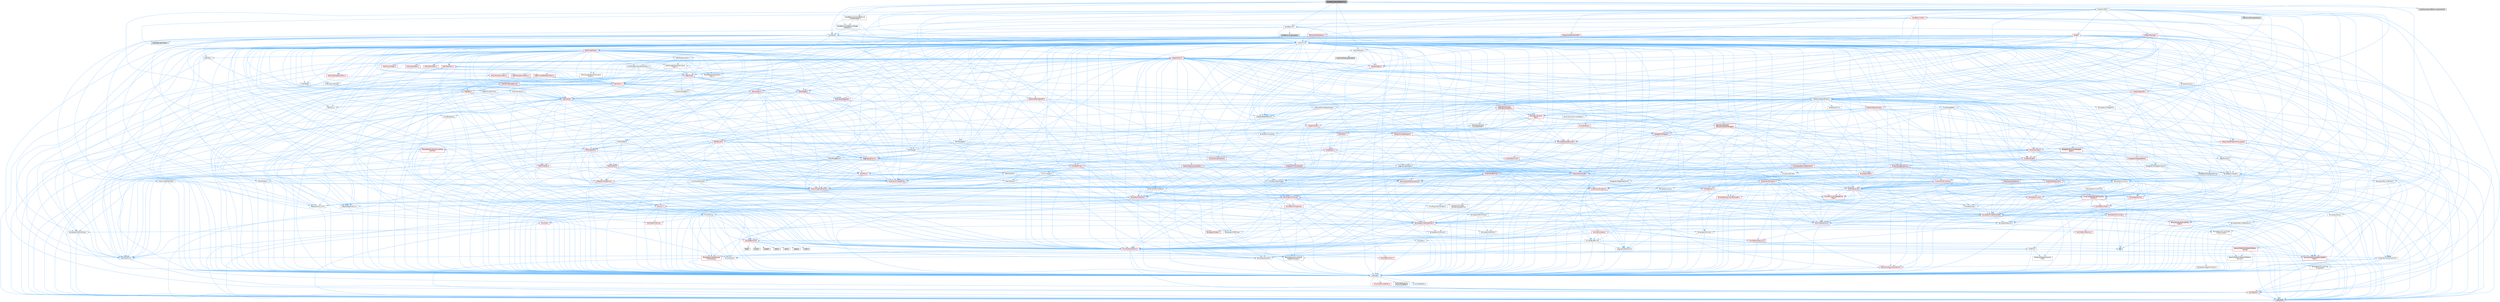 digraph "SingleKeyCaptureBehavior.h"
{
 // INTERACTIVE_SVG=YES
 // LATEX_PDF_SIZE
  bgcolor="transparent";
  edge [fontname=Helvetica,fontsize=10,labelfontname=Helvetica,labelfontsize=10];
  node [fontname=Helvetica,fontsize=10,shape=box,height=0.2,width=0.4];
  Node1 [id="Node000001",label="SingleKeyCaptureBehavior.h",height=0.2,width=0.4,color="gray40", fillcolor="grey60", style="filled", fontcolor="black",tooltip=" "];
  Node1 -> Node2 [id="edge1_Node000001_Node000002",color="steelblue1",style="solid",tooltip=" "];
  Node2 [id="Node000002",label="BaseBehaviors/BehaviorTarget\lInterfaces.h",height=0.2,width=0.4,color="grey40", fillcolor="white", style="filled",URL="$d0/d82/BehaviorTargetInterfaces_8h.html",tooltip=" "];
  Node2 -> Node3 [id="edge2_Node000002_Node000003",color="steelblue1",style="solid",tooltip=" "];
  Node3 [id="Node000003",label="CoreMinimal.h",height=0.2,width=0.4,color="grey40", fillcolor="white", style="filled",URL="$d7/d67/CoreMinimal_8h.html",tooltip=" "];
  Node3 -> Node4 [id="edge3_Node000003_Node000004",color="steelblue1",style="solid",tooltip=" "];
  Node4 [id="Node000004",label="CoreTypes.h",height=0.2,width=0.4,color="grey40", fillcolor="white", style="filled",URL="$dc/dec/CoreTypes_8h.html",tooltip=" "];
  Node4 -> Node5 [id="edge4_Node000004_Node000005",color="steelblue1",style="solid",tooltip=" "];
  Node5 [id="Node000005",label="HAL/Platform.h",height=0.2,width=0.4,color="red", fillcolor="#FFF0F0", style="filled",URL="$d9/dd0/Platform_8h.html",tooltip=" "];
  Node5 -> Node8 [id="edge5_Node000005_Node000008",color="steelblue1",style="solid",tooltip=" "];
  Node8 [id="Node000008",label="type_traits",height=0.2,width=0.4,color="grey60", fillcolor="#E0E0E0", style="filled",tooltip=" "];
  Node4 -> Node15 [id="edge6_Node000004_Node000015",color="steelblue1",style="solid",tooltip=" "];
  Node15 [id="Node000015",label="ProfilingDebugging\l/UMemoryDefines.h",height=0.2,width=0.4,color="grey40", fillcolor="white", style="filled",URL="$d2/da2/UMemoryDefines_8h.html",tooltip=" "];
  Node4 -> Node16 [id="edge7_Node000004_Node000016",color="steelblue1",style="solid",tooltip=" "];
  Node16 [id="Node000016",label="Misc/CoreMiscDefines.h",height=0.2,width=0.4,color="red", fillcolor="#FFF0F0", style="filled",URL="$da/d38/CoreMiscDefines_8h.html",tooltip=" "];
  Node16 -> Node5 [id="edge8_Node000016_Node000005",color="steelblue1",style="solid",tooltip=" "];
  Node4 -> Node17 [id="edge9_Node000004_Node000017",color="steelblue1",style="solid",tooltip=" "];
  Node17 [id="Node000017",label="Misc/CoreDefines.h",height=0.2,width=0.4,color="grey40", fillcolor="white", style="filled",URL="$d3/dd2/CoreDefines_8h.html",tooltip=" "];
  Node3 -> Node18 [id="edge10_Node000003_Node000018",color="steelblue1",style="solid",tooltip=" "];
  Node18 [id="Node000018",label="CoreFwd.h",height=0.2,width=0.4,color="grey40", fillcolor="white", style="filled",URL="$d1/d1e/CoreFwd_8h.html",tooltip=" "];
  Node18 -> Node4 [id="edge11_Node000018_Node000004",color="steelblue1",style="solid",tooltip=" "];
  Node18 -> Node19 [id="edge12_Node000018_Node000019",color="steelblue1",style="solid",tooltip=" "];
  Node19 [id="Node000019",label="Containers/ContainersFwd.h",height=0.2,width=0.4,color="grey40", fillcolor="white", style="filled",URL="$d4/d0a/ContainersFwd_8h.html",tooltip=" "];
  Node19 -> Node5 [id="edge13_Node000019_Node000005",color="steelblue1",style="solid",tooltip=" "];
  Node19 -> Node4 [id="edge14_Node000019_Node000004",color="steelblue1",style="solid",tooltip=" "];
  Node19 -> Node20 [id="edge15_Node000019_Node000020",color="steelblue1",style="solid",tooltip=" "];
  Node20 [id="Node000020",label="Traits/IsContiguousContainer.h",height=0.2,width=0.4,color="red", fillcolor="#FFF0F0", style="filled",URL="$d5/d3c/IsContiguousContainer_8h.html",tooltip=" "];
  Node20 -> Node4 [id="edge16_Node000020_Node000004",color="steelblue1",style="solid",tooltip=" "];
  Node18 -> Node23 [id="edge17_Node000018_Node000023",color="steelblue1",style="solid",tooltip=" "];
  Node23 [id="Node000023",label="Math/MathFwd.h",height=0.2,width=0.4,color="grey40", fillcolor="white", style="filled",URL="$d2/d10/MathFwd_8h.html",tooltip=" "];
  Node23 -> Node5 [id="edge18_Node000023_Node000005",color="steelblue1",style="solid",tooltip=" "];
  Node18 -> Node24 [id="edge19_Node000018_Node000024",color="steelblue1",style="solid",tooltip=" "];
  Node24 [id="Node000024",label="UObject/UObjectHierarchy\lFwd.h",height=0.2,width=0.4,color="grey40", fillcolor="white", style="filled",URL="$d3/d13/UObjectHierarchyFwd_8h.html",tooltip=" "];
  Node3 -> Node24 [id="edge20_Node000003_Node000024",color="steelblue1",style="solid",tooltip=" "];
  Node3 -> Node19 [id="edge21_Node000003_Node000019",color="steelblue1",style="solid",tooltip=" "];
  Node3 -> Node25 [id="edge22_Node000003_Node000025",color="steelblue1",style="solid",tooltip=" "];
  Node25 [id="Node000025",label="Misc/VarArgs.h",height=0.2,width=0.4,color="grey40", fillcolor="white", style="filled",URL="$d5/d6f/VarArgs_8h.html",tooltip=" "];
  Node25 -> Node4 [id="edge23_Node000025_Node000004",color="steelblue1",style="solid",tooltip=" "];
  Node3 -> Node26 [id="edge24_Node000003_Node000026",color="steelblue1",style="solid",tooltip=" "];
  Node26 [id="Node000026",label="Logging/LogVerbosity.h",height=0.2,width=0.4,color="grey40", fillcolor="white", style="filled",URL="$d2/d8f/LogVerbosity_8h.html",tooltip=" "];
  Node26 -> Node4 [id="edge25_Node000026_Node000004",color="steelblue1",style="solid",tooltip=" "];
  Node3 -> Node27 [id="edge26_Node000003_Node000027",color="steelblue1",style="solid",tooltip=" "];
  Node27 [id="Node000027",label="Misc/OutputDevice.h",height=0.2,width=0.4,color="grey40", fillcolor="white", style="filled",URL="$d7/d32/OutputDevice_8h.html",tooltip=" "];
  Node27 -> Node18 [id="edge27_Node000027_Node000018",color="steelblue1",style="solid",tooltip=" "];
  Node27 -> Node4 [id="edge28_Node000027_Node000004",color="steelblue1",style="solid",tooltip=" "];
  Node27 -> Node26 [id="edge29_Node000027_Node000026",color="steelblue1",style="solid",tooltip=" "];
  Node27 -> Node25 [id="edge30_Node000027_Node000025",color="steelblue1",style="solid",tooltip=" "];
  Node27 -> Node28 [id="edge31_Node000027_Node000028",color="steelblue1",style="solid",tooltip=" "];
  Node28 [id="Node000028",label="Templates/IsArrayOrRefOf\lTypeByPredicate.h",height=0.2,width=0.4,color="grey40", fillcolor="white", style="filled",URL="$d6/da1/IsArrayOrRefOfTypeByPredicate_8h.html",tooltip=" "];
  Node28 -> Node4 [id="edge32_Node000028_Node000004",color="steelblue1",style="solid",tooltip=" "];
  Node27 -> Node29 [id="edge33_Node000027_Node000029",color="steelblue1",style="solid",tooltip=" "];
  Node29 [id="Node000029",label="Templates/IsValidVariadic\lFunctionArg.h",height=0.2,width=0.4,color="red", fillcolor="#FFF0F0", style="filled",URL="$d0/dc8/IsValidVariadicFunctionArg_8h.html",tooltip=" "];
  Node29 -> Node4 [id="edge34_Node000029_Node000004",color="steelblue1",style="solid",tooltip=" "];
  Node29 -> Node8 [id="edge35_Node000029_Node000008",color="steelblue1",style="solid",tooltip=" "];
  Node27 -> Node31 [id="edge36_Node000027_Node000031",color="steelblue1",style="solid",tooltip=" "];
  Node31 [id="Node000031",label="Traits/IsCharEncodingCompatible\lWith.h",height=0.2,width=0.4,color="red", fillcolor="#FFF0F0", style="filled",URL="$df/dd1/IsCharEncodingCompatibleWith_8h.html",tooltip=" "];
  Node31 -> Node8 [id="edge37_Node000031_Node000008",color="steelblue1",style="solid",tooltip=" "];
  Node3 -> Node33 [id="edge38_Node000003_Node000033",color="steelblue1",style="solid",tooltip=" "];
  Node33 [id="Node000033",label="HAL/PlatformCrt.h",height=0.2,width=0.4,color="red", fillcolor="#FFF0F0", style="filled",URL="$d8/d75/PlatformCrt_8h.html",tooltip=" "];
  Node33 -> Node34 [id="edge39_Node000033_Node000034",color="steelblue1",style="solid",tooltip=" "];
  Node34 [id="Node000034",label="new",height=0.2,width=0.4,color="grey60", fillcolor="#E0E0E0", style="filled",tooltip=" "];
  Node33 -> Node35 [id="edge40_Node000033_Node000035",color="steelblue1",style="solid",tooltip=" "];
  Node35 [id="Node000035",label="wchar.h",height=0.2,width=0.4,color="grey60", fillcolor="#E0E0E0", style="filled",tooltip=" "];
  Node33 -> Node36 [id="edge41_Node000033_Node000036",color="steelblue1",style="solid",tooltip=" "];
  Node36 [id="Node000036",label="stddef.h",height=0.2,width=0.4,color="grey60", fillcolor="#E0E0E0", style="filled",tooltip=" "];
  Node33 -> Node37 [id="edge42_Node000033_Node000037",color="steelblue1",style="solid",tooltip=" "];
  Node37 [id="Node000037",label="stdlib.h",height=0.2,width=0.4,color="grey60", fillcolor="#E0E0E0", style="filled",tooltip=" "];
  Node33 -> Node38 [id="edge43_Node000033_Node000038",color="steelblue1",style="solid",tooltip=" "];
  Node38 [id="Node000038",label="stdio.h",height=0.2,width=0.4,color="grey60", fillcolor="#E0E0E0", style="filled",tooltip=" "];
  Node33 -> Node39 [id="edge44_Node000033_Node000039",color="steelblue1",style="solid",tooltip=" "];
  Node39 [id="Node000039",label="stdarg.h",height=0.2,width=0.4,color="grey60", fillcolor="#E0E0E0", style="filled",tooltip=" "];
  Node33 -> Node40 [id="edge45_Node000033_Node000040",color="steelblue1",style="solid",tooltip=" "];
  Node40 [id="Node000040",label="math.h",height=0.2,width=0.4,color="grey60", fillcolor="#E0E0E0", style="filled",tooltip=" "];
  Node33 -> Node41 [id="edge46_Node000033_Node000041",color="steelblue1",style="solid",tooltip=" "];
  Node41 [id="Node000041",label="float.h",height=0.2,width=0.4,color="grey60", fillcolor="#E0E0E0", style="filled",tooltip=" "];
  Node3 -> Node43 [id="edge47_Node000003_Node000043",color="steelblue1",style="solid",tooltip=" "];
  Node43 [id="Node000043",label="HAL/PlatformMisc.h",height=0.2,width=0.4,color="red", fillcolor="#FFF0F0", style="filled",URL="$d0/df5/PlatformMisc_8h.html",tooltip=" "];
  Node43 -> Node4 [id="edge48_Node000043_Node000004",color="steelblue1",style="solid",tooltip=" "];
  Node3 -> Node62 [id="edge49_Node000003_Node000062",color="steelblue1",style="solid",tooltip=" "];
  Node62 [id="Node000062",label="Misc/AssertionMacros.h",height=0.2,width=0.4,color="red", fillcolor="#FFF0F0", style="filled",URL="$d0/dfa/AssertionMacros_8h.html",tooltip=" "];
  Node62 -> Node4 [id="edge50_Node000062_Node000004",color="steelblue1",style="solid",tooltip=" "];
  Node62 -> Node5 [id="edge51_Node000062_Node000005",color="steelblue1",style="solid",tooltip=" "];
  Node62 -> Node43 [id="edge52_Node000062_Node000043",color="steelblue1",style="solid",tooltip=" "];
  Node62 -> Node63 [id="edge53_Node000062_Node000063",color="steelblue1",style="solid",tooltip=" "];
  Node63 [id="Node000063",label="Templates/EnableIf.h",height=0.2,width=0.4,color="grey40", fillcolor="white", style="filled",URL="$d7/d60/EnableIf_8h.html",tooltip=" "];
  Node63 -> Node4 [id="edge54_Node000063_Node000004",color="steelblue1",style="solid",tooltip=" "];
  Node62 -> Node28 [id="edge55_Node000062_Node000028",color="steelblue1",style="solid",tooltip=" "];
  Node62 -> Node29 [id="edge56_Node000062_Node000029",color="steelblue1",style="solid",tooltip=" "];
  Node62 -> Node31 [id="edge57_Node000062_Node000031",color="steelblue1",style="solid",tooltip=" "];
  Node62 -> Node25 [id="edge58_Node000062_Node000025",color="steelblue1",style="solid",tooltip=" "];
  Node3 -> Node71 [id="edge59_Node000003_Node000071",color="steelblue1",style="solid",tooltip=" "];
  Node71 [id="Node000071",label="Templates/IsPointer.h",height=0.2,width=0.4,color="grey40", fillcolor="white", style="filled",URL="$d7/d05/IsPointer_8h.html",tooltip=" "];
  Node71 -> Node4 [id="edge60_Node000071_Node000004",color="steelblue1",style="solid",tooltip=" "];
  Node3 -> Node72 [id="edge61_Node000003_Node000072",color="steelblue1",style="solid",tooltip=" "];
  Node72 [id="Node000072",label="HAL/PlatformMemory.h",height=0.2,width=0.4,color="red", fillcolor="#FFF0F0", style="filled",URL="$de/d68/PlatformMemory_8h.html",tooltip=" "];
  Node72 -> Node4 [id="edge62_Node000072_Node000004",color="steelblue1",style="solid",tooltip=" "];
  Node3 -> Node55 [id="edge63_Node000003_Node000055",color="steelblue1",style="solid",tooltip=" "];
  Node55 [id="Node000055",label="HAL/PlatformAtomics.h",height=0.2,width=0.4,color="red", fillcolor="#FFF0F0", style="filled",URL="$d3/d36/PlatformAtomics_8h.html",tooltip=" "];
  Node55 -> Node4 [id="edge64_Node000055_Node000004",color="steelblue1",style="solid",tooltip=" "];
  Node3 -> Node77 [id="edge65_Node000003_Node000077",color="steelblue1",style="solid",tooltip=" "];
  Node77 [id="Node000077",label="Misc/Exec.h",height=0.2,width=0.4,color="grey40", fillcolor="white", style="filled",URL="$de/ddb/Exec_8h.html",tooltip=" "];
  Node77 -> Node4 [id="edge66_Node000077_Node000004",color="steelblue1",style="solid",tooltip=" "];
  Node77 -> Node62 [id="edge67_Node000077_Node000062",color="steelblue1",style="solid",tooltip=" "];
  Node3 -> Node78 [id="edge68_Node000003_Node000078",color="steelblue1",style="solid",tooltip=" "];
  Node78 [id="Node000078",label="HAL/MemoryBase.h",height=0.2,width=0.4,color="red", fillcolor="#FFF0F0", style="filled",URL="$d6/d9f/MemoryBase_8h.html",tooltip=" "];
  Node78 -> Node4 [id="edge69_Node000078_Node000004",color="steelblue1",style="solid",tooltip=" "];
  Node78 -> Node55 [id="edge70_Node000078_Node000055",color="steelblue1",style="solid",tooltip=" "];
  Node78 -> Node33 [id="edge71_Node000078_Node000033",color="steelblue1",style="solid",tooltip=" "];
  Node78 -> Node77 [id="edge72_Node000078_Node000077",color="steelblue1",style="solid",tooltip=" "];
  Node78 -> Node27 [id="edge73_Node000078_Node000027",color="steelblue1",style="solid",tooltip=" "];
  Node3 -> Node88 [id="edge74_Node000003_Node000088",color="steelblue1",style="solid",tooltip=" "];
  Node88 [id="Node000088",label="HAL/UnrealMemory.h",height=0.2,width=0.4,color="red", fillcolor="#FFF0F0", style="filled",URL="$d9/d96/UnrealMemory_8h.html",tooltip=" "];
  Node88 -> Node4 [id="edge75_Node000088_Node000004",color="steelblue1",style="solid",tooltip=" "];
  Node88 -> Node78 [id="edge76_Node000088_Node000078",color="steelblue1",style="solid",tooltip=" "];
  Node88 -> Node72 [id="edge77_Node000088_Node000072",color="steelblue1",style="solid",tooltip=" "];
  Node88 -> Node71 [id="edge78_Node000088_Node000071",color="steelblue1",style="solid",tooltip=" "];
  Node3 -> Node90 [id="edge79_Node000003_Node000090",color="steelblue1",style="solid",tooltip=" "];
  Node90 [id="Node000090",label="Templates/IsArithmetic.h",height=0.2,width=0.4,color="grey40", fillcolor="white", style="filled",URL="$d2/d5d/IsArithmetic_8h.html",tooltip=" "];
  Node90 -> Node4 [id="edge80_Node000090_Node000004",color="steelblue1",style="solid",tooltip=" "];
  Node3 -> Node84 [id="edge81_Node000003_Node000084",color="steelblue1",style="solid",tooltip=" "];
  Node84 [id="Node000084",label="Templates/AndOrNot.h",height=0.2,width=0.4,color="grey40", fillcolor="white", style="filled",URL="$db/d0a/AndOrNot_8h.html",tooltip=" "];
  Node84 -> Node4 [id="edge82_Node000084_Node000004",color="steelblue1",style="solid",tooltip=" "];
  Node3 -> Node91 [id="edge83_Node000003_Node000091",color="steelblue1",style="solid",tooltip=" "];
  Node91 [id="Node000091",label="Templates/IsPODType.h",height=0.2,width=0.4,color="grey40", fillcolor="white", style="filled",URL="$d7/db1/IsPODType_8h.html",tooltip=" "];
  Node91 -> Node4 [id="edge84_Node000091_Node000004",color="steelblue1",style="solid",tooltip=" "];
  Node3 -> Node92 [id="edge85_Node000003_Node000092",color="steelblue1",style="solid",tooltip=" "];
  Node92 [id="Node000092",label="Templates/IsUECoreType.h",height=0.2,width=0.4,color="grey40", fillcolor="white", style="filled",URL="$d1/db8/IsUECoreType_8h.html",tooltip=" "];
  Node92 -> Node4 [id="edge86_Node000092_Node000004",color="steelblue1",style="solid",tooltip=" "];
  Node92 -> Node8 [id="edge87_Node000092_Node000008",color="steelblue1",style="solid",tooltip=" "];
  Node3 -> Node85 [id="edge88_Node000003_Node000085",color="steelblue1",style="solid",tooltip=" "];
  Node85 [id="Node000085",label="Templates/IsTriviallyCopy\lConstructible.h",height=0.2,width=0.4,color="grey40", fillcolor="white", style="filled",URL="$d3/d78/IsTriviallyCopyConstructible_8h.html",tooltip=" "];
  Node85 -> Node4 [id="edge89_Node000085_Node000004",color="steelblue1",style="solid",tooltip=" "];
  Node85 -> Node8 [id="edge90_Node000085_Node000008",color="steelblue1",style="solid",tooltip=" "];
  Node3 -> Node93 [id="edge91_Node000003_Node000093",color="steelblue1",style="solid",tooltip=" "];
  Node93 [id="Node000093",label="Templates/UnrealTypeTraits.h",height=0.2,width=0.4,color="red", fillcolor="#FFF0F0", style="filled",URL="$d2/d2d/UnrealTypeTraits_8h.html",tooltip=" "];
  Node93 -> Node4 [id="edge92_Node000093_Node000004",color="steelblue1",style="solid",tooltip=" "];
  Node93 -> Node71 [id="edge93_Node000093_Node000071",color="steelblue1",style="solid",tooltip=" "];
  Node93 -> Node62 [id="edge94_Node000093_Node000062",color="steelblue1",style="solid",tooltip=" "];
  Node93 -> Node84 [id="edge95_Node000093_Node000084",color="steelblue1",style="solid",tooltip=" "];
  Node93 -> Node63 [id="edge96_Node000093_Node000063",color="steelblue1",style="solid",tooltip=" "];
  Node93 -> Node90 [id="edge97_Node000093_Node000090",color="steelblue1",style="solid",tooltip=" "];
  Node93 -> Node94 [id="edge98_Node000093_Node000094",color="steelblue1",style="solid",tooltip=" "];
  Node94 [id="Node000094",label="Templates/Models.h",height=0.2,width=0.4,color="red", fillcolor="#FFF0F0", style="filled",URL="$d3/d0c/Models_8h.html",tooltip=" "];
  Node93 -> Node91 [id="edge99_Node000093_Node000091",color="steelblue1",style="solid",tooltip=" "];
  Node93 -> Node92 [id="edge100_Node000093_Node000092",color="steelblue1",style="solid",tooltip=" "];
  Node93 -> Node85 [id="edge101_Node000093_Node000085",color="steelblue1",style="solid",tooltip=" "];
  Node3 -> Node63 [id="edge102_Node000003_Node000063",color="steelblue1",style="solid",tooltip=" "];
  Node3 -> Node95 [id="edge103_Node000003_Node000095",color="steelblue1",style="solid",tooltip=" "];
  Node95 [id="Node000095",label="Templates/RemoveReference.h",height=0.2,width=0.4,color="grey40", fillcolor="white", style="filled",URL="$da/dbe/RemoveReference_8h.html",tooltip=" "];
  Node95 -> Node4 [id="edge104_Node000095_Node000004",color="steelblue1",style="solid",tooltip=" "];
  Node3 -> Node96 [id="edge105_Node000003_Node000096",color="steelblue1",style="solid",tooltip=" "];
  Node96 [id="Node000096",label="Templates/IntegralConstant.h",height=0.2,width=0.4,color="grey40", fillcolor="white", style="filled",URL="$db/d1b/IntegralConstant_8h.html",tooltip=" "];
  Node96 -> Node4 [id="edge106_Node000096_Node000004",color="steelblue1",style="solid",tooltip=" "];
  Node3 -> Node97 [id="edge107_Node000003_Node000097",color="steelblue1",style="solid",tooltip=" "];
  Node97 [id="Node000097",label="Templates/IsClass.h",height=0.2,width=0.4,color="grey40", fillcolor="white", style="filled",URL="$db/dcb/IsClass_8h.html",tooltip=" "];
  Node97 -> Node4 [id="edge108_Node000097_Node000004",color="steelblue1",style="solid",tooltip=" "];
  Node3 -> Node98 [id="edge109_Node000003_Node000098",color="steelblue1",style="solid",tooltip=" "];
  Node98 [id="Node000098",label="Templates/TypeCompatible\lBytes.h",height=0.2,width=0.4,color="red", fillcolor="#FFF0F0", style="filled",URL="$df/d0a/TypeCompatibleBytes_8h.html",tooltip=" "];
  Node98 -> Node4 [id="edge110_Node000098_Node000004",color="steelblue1",style="solid",tooltip=" "];
  Node98 -> Node34 [id="edge111_Node000098_Node000034",color="steelblue1",style="solid",tooltip=" "];
  Node98 -> Node8 [id="edge112_Node000098_Node000008",color="steelblue1",style="solid",tooltip=" "];
  Node3 -> Node20 [id="edge113_Node000003_Node000020",color="steelblue1",style="solid",tooltip=" "];
  Node3 -> Node99 [id="edge114_Node000003_Node000099",color="steelblue1",style="solid",tooltip=" "];
  Node99 [id="Node000099",label="Templates/UnrealTemplate.h",height=0.2,width=0.4,color="red", fillcolor="#FFF0F0", style="filled",URL="$d4/d24/UnrealTemplate_8h.html",tooltip=" "];
  Node99 -> Node4 [id="edge115_Node000099_Node000004",color="steelblue1",style="solid",tooltip=" "];
  Node99 -> Node71 [id="edge116_Node000099_Node000071",color="steelblue1",style="solid",tooltip=" "];
  Node99 -> Node88 [id="edge117_Node000099_Node000088",color="steelblue1",style="solid",tooltip=" "];
  Node99 -> Node93 [id="edge118_Node000099_Node000093",color="steelblue1",style="solid",tooltip=" "];
  Node99 -> Node95 [id="edge119_Node000099_Node000095",color="steelblue1",style="solid",tooltip=" "];
  Node99 -> Node65 [id="edge120_Node000099_Node000065",color="steelblue1",style="solid",tooltip=" "];
  Node65 [id="Node000065",label="Templates/Requires.h",height=0.2,width=0.4,color="grey40", fillcolor="white", style="filled",URL="$dc/d96/Requires_8h.html",tooltip=" "];
  Node65 -> Node63 [id="edge121_Node000065_Node000063",color="steelblue1",style="solid",tooltip=" "];
  Node65 -> Node8 [id="edge122_Node000065_Node000008",color="steelblue1",style="solid",tooltip=" "];
  Node99 -> Node98 [id="edge123_Node000099_Node000098",color="steelblue1",style="solid",tooltip=" "];
  Node99 -> Node20 [id="edge124_Node000099_Node000020",color="steelblue1",style="solid",tooltip=" "];
  Node99 -> Node8 [id="edge125_Node000099_Node000008",color="steelblue1",style="solid",tooltip=" "];
  Node3 -> Node48 [id="edge126_Node000003_Node000048",color="steelblue1",style="solid",tooltip=" "];
  Node48 [id="Node000048",label="Math/NumericLimits.h",height=0.2,width=0.4,color="grey40", fillcolor="white", style="filled",URL="$df/d1b/NumericLimits_8h.html",tooltip=" "];
  Node48 -> Node4 [id="edge127_Node000048_Node000004",color="steelblue1",style="solid",tooltip=" "];
  Node3 -> Node103 [id="edge128_Node000003_Node000103",color="steelblue1",style="solid",tooltip=" "];
  Node103 [id="Node000103",label="HAL/PlatformMath.h",height=0.2,width=0.4,color="red", fillcolor="#FFF0F0", style="filled",URL="$dc/d53/PlatformMath_8h.html",tooltip=" "];
  Node103 -> Node4 [id="edge129_Node000103_Node000004",color="steelblue1",style="solid",tooltip=" "];
  Node3 -> Node86 [id="edge130_Node000003_Node000086",color="steelblue1",style="solid",tooltip=" "];
  Node86 [id="Node000086",label="Templates/IsTriviallyCopy\lAssignable.h",height=0.2,width=0.4,color="grey40", fillcolor="white", style="filled",URL="$d2/df2/IsTriviallyCopyAssignable_8h.html",tooltip=" "];
  Node86 -> Node4 [id="edge131_Node000086_Node000004",color="steelblue1",style="solid",tooltip=" "];
  Node86 -> Node8 [id="edge132_Node000086_Node000008",color="steelblue1",style="solid",tooltip=" "];
  Node3 -> Node111 [id="edge133_Node000003_Node000111",color="steelblue1",style="solid",tooltip=" "];
  Node111 [id="Node000111",label="Templates/MemoryOps.h",height=0.2,width=0.4,color="red", fillcolor="#FFF0F0", style="filled",URL="$db/dea/MemoryOps_8h.html",tooltip=" "];
  Node111 -> Node4 [id="edge134_Node000111_Node000004",color="steelblue1",style="solid",tooltip=" "];
  Node111 -> Node88 [id="edge135_Node000111_Node000088",color="steelblue1",style="solid",tooltip=" "];
  Node111 -> Node86 [id="edge136_Node000111_Node000086",color="steelblue1",style="solid",tooltip=" "];
  Node111 -> Node85 [id="edge137_Node000111_Node000085",color="steelblue1",style="solid",tooltip=" "];
  Node111 -> Node65 [id="edge138_Node000111_Node000065",color="steelblue1",style="solid",tooltip=" "];
  Node111 -> Node93 [id="edge139_Node000111_Node000093",color="steelblue1",style="solid",tooltip=" "];
  Node111 -> Node34 [id="edge140_Node000111_Node000034",color="steelblue1",style="solid",tooltip=" "];
  Node111 -> Node8 [id="edge141_Node000111_Node000008",color="steelblue1",style="solid",tooltip=" "];
  Node3 -> Node112 [id="edge142_Node000003_Node000112",color="steelblue1",style="solid",tooltip=" "];
  Node112 [id="Node000112",label="Containers/ContainerAllocation\lPolicies.h",height=0.2,width=0.4,color="red", fillcolor="#FFF0F0", style="filled",URL="$d7/dff/ContainerAllocationPolicies_8h.html",tooltip=" "];
  Node112 -> Node4 [id="edge143_Node000112_Node000004",color="steelblue1",style="solid",tooltip=" "];
  Node112 -> Node112 [id="edge144_Node000112_Node000112",color="steelblue1",style="solid",tooltip=" "];
  Node112 -> Node103 [id="edge145_Node000112_Node000103",color="steelblue1",style="solid",tooltip=" "];
  Node112 -> Node88 [id="edge146_Node000112_Node000088",color="steelblue1",style="solid",tooltip=" "];
  Node112 -> Node48 [id="edge147_Node000112_Node000048",color="steelblue1",style="solid",tooltip=" "];
  Node112 -> Node62 [id="edge148_Node000112_Node000062",color="steelblue1",style="solid",tooltip=" "];
  Node112 -> Node111 [id="edge149_Node000112_Node000111",color="steelblue1",style="solid",tooltip=" "];
  Node112 -> Node98 [id="edge150_Node000112_Node000098",color="steelblue1",style="solid",tooltip=" "];
  Node112 -> Node8 [id="edge151_Node000112_Node000008",color="steelblue1",style="solid",tooltip=" "];
  Node3 -> Node115 [id="edge152_Node000003_Node000115",color="steelblue1",style="solid",tooltip=" "];
  Node115 [id="Node000115",label="Templates/IsEnumClass.h",height=0.2,width=0.4,color="grey40", fillcolor="white", style="filled",URL="$d7/d15/IsEnumClass_8h.html",tooltip=" "];
  Node115 -> Node4 [id="edge153_Node000115_Node000004",color="steelblue1",style="solid",tooltip=" "];
  Node115 -> Node84 [id="edge154_Node000115_Node000084",color="steelblue1",style="solid",tooltip=" "];
  Node3 -> Node116 [id="edge155_Node000003_Node000116",color="steelblue1",style="solid",tooltip=" "];
  Node116 [id="Node000116",label="HAL/PlatformProperties.h",height=0.2,width=0.4,color="red", fillcolor="#FFF0F0", style="filled",URL="$d9/db0/PlatformProperties_8h.html",tooltip=" "];
  Node116 -> Node4 [id="edge156_Node000116_Node000004",color="steelblue1",style="solid",tooltip=" "];
  Node3 -> Node119 [id="edge157_Node000003_Node000119",color="steelblue1",style="solid",tooltip=" "];
  Node119 [id="Node000119",label="Misc/EngineVersionBase.h",height=0.2,width=0.4,color="grey40", fillcolor="white", style="filled",URL="$d5/d2b/EngineVersionBase_8h.html",tooltip=" "];
  Node119 -> Node4 [id="edge158_Node000119_Node000004",color="steelblue1",style="solid",tooltip=" "];
  Node3 -> Node120 [id="edge159_Node000003_Node000120",color="steelblue1",style="solid",tooltip=" "];
  Node120 [id="Node000120",label="Internationalization\l/TextNamespaceFwd.h",height=0.2,width=0.4,color="grey40", fillcolor="white", style="filled",URL="$d8/d97/TextNamespaceFwd_8h.html",tooltip=" "];
  Node120 -> Node4 [id="edge160_Node000120_Node000004",color="steelblue1",style="solid",tooltip=" "];
  Node3 -> Node121 [id="edge161_Node000003_Node000121",color="steelblue1",style="solid",tooltip=" "];
  Node121 [id="Node000121",label="Serialization/Archive.h",height=0.2,width=0.4,color="red", fillcolor="#FFF0F0", style="filled",URL="$d7/d3b/Archive_8h.html",tooltip=" "];
  Node121 -> Node18 [id="edge162_Node000121_Node000018",color="steelblue1",style="solid",tooltip=" "];
  Node121 -> Node4 [id="edge163_Node000121_Node000004",color="steelblue1",style="solid",tooltip=" "];
  Node121 -> Node116 [id="edge164_Node000121_Node000116",color="steelblue1",style="solid",tooltip=" "];
  Node121 -> Node120 [id="edge165_Node000121_Node000120",color="steelblue1",style="solid",tooltip=" "];
  Node121 -> Node23 [id="edge166_Node000121_Node000023",color="steelblue1",style="solid",tooltip=" "];
  Node121 -> Node62 [id="edge167_Node000121_Node000062",color="steelblue1",style="solid",tooltip=" "];
  Node121 -> Node119 [id="edge168_Node000121_Node000119",color="steelblue1",style="solid",tooltip=" "];
  Node121 -> Node25 [id="edge169_Node000121_Node000025",color="steelblue1",style="solid",tooltip=" "];
  Node121 -> Node63 [id="edge170_Node000121_Node000063",color="steelblue1",style="solid",tooltip=" "];
  Node121 -> Node28 [id="edge171_Node000121_Node000028",color="steelblue1",style="solid",tooltip=" "];
  Node121 -> Node115 [id="edge172_Node000121_Node000115",color="steelblue1",style="solid",tooltip=" "];
  Node121 -> Node29 [id="edge173_Node000121_Node000029",color="steelblue1",style="solid",tooltip=" "];
  Node121 -> Node99 [id="edge174_Node000121_Node000099",color="steelblue1",style="solid",tooltip=" "];
  Node121 -> Node31 [id="edge175_Node000121_Node000031",color="steelblue1",style="solid",tooltip=" "];
  Node121 -> Node124 [id="edge176_Node000121_Node000124",color="steelblue1",style="solid",tooltip=" "];
  Node124 [id="Node000124",label="UObject/ObjectVersion.h",height=0.2,width=0.4,color="grey40", fillcolor="white", style="filled",URL="$da/d63/ObjectVersion_8h.html",tooltip=" "];
  Node124 -> Node4 [id="edge177_Node000124_Node000004",color="steelblue1",style="solid",tooltip=" "];
  Node3 -> Node125 [id="edge178_Node000003_Node000125",color="steelblue1",style="solid",tooltip=" "];
  Node125 [id="Node000125",label="Templates/Less.h",height=0.2,width=0.4,color="grey40", fillcolor="white", style="filled",URL="$de/dc8/Less_8h.html",tooltip=" "];
  Node125 -> Node4 [id="edge179_Node000125_Node000004",color="steelblue1",style="solid",tooltip=" "];
  Node125 -> Node99 [id="edge180_Node000125_Node000099",color="steelblue1",style="solid",tooltip=" "];
  Node3 -> Node126 [id="edge181_Node000003_Node000126",color="steelblue1",style="solid",tooltip=" "];
  Node126 [id="Node000126",label="Templates/Sorting.h",height=0.2,width=0.4,color="red", fillcolor="#FFF0F0", style="filled",URL="$d3/d9e/Sorting_8h.html",tooltip=" "];
  Node126 -> Node4 [id="edge182_Node000126_Node000004",color="steelblue1",style="solid",tooltip=" "];
  Node126 -> Node103 [id="edge183_Node000126_Node000103",color="steelblue1",style="solid",tooltip=" "];
  Node126 -> Node125 [id="edge184_Node000126_Node000125",color="steelblue1",style="solid",tooltip=" "];
  Node3 -> Node137 [id="edge185_Node000003_Node000137",color="steelblue1",style="solid",tooltip=" "];
  Node137 [id="Node000137",label="Misc/Char.h",height=0.2,width=0.4,color="red", fillcolor="#FFF0F0", style="filled",URL="$d0/d58/Char_8h.html",tooltip=" "];
  Node137 -> Node4 [id="edge186_Node000137_Node000004",color="steelblue1",style="solid",tooltip=" "];
  Node137 -> Node8 [id="edge187_Node000137_Node000008",color="steelblue1",style="solid",tooltip=" "];
  Node3 -> Node140 [id="edge188_Node000003_Node000140",color="steelblue1",style="solid",tooltip=" "];
  Node140 [id="Node000140",label="GenericPlatform/GenericPlatform\lStricmp.h",height=0.2,width=0.4,color="grey40", fillcolor="white", style="filled",URL="$d2/d86/GenericPlatformStricmp_8h.html",tooltip=" "];
  Node140 -> Node4 [id="edge189_Node000140_Node000004",color="steelblue1",style="solid",tooltip=" "];
  Node3 -> Node141 [id="edge190_Node000003_Node000141",color="steelblue1",style="solid",tooltip=" "];
  Node141 [id="Node000141",label="GenericPlatform/GenericPlatform\lString.h",height=0.2,width=0.4,color="red", fillcolor="#FFF0F0", style="filled",URL="$dd/d20/GenericPlatformString_8h.html",tooltip=" "];
  Node141 -> Node4 [id="edge191_Node000141_Node000004",color="steelblue1",style="solid",tooltip=" "];
  Node141 -> Node140 [id="edge192_Node000141_Node000140",color="steelblue1",style="solid",tooltip=" "];
  Node141 -> Node63 [id="edge193_Node000141_Node000063",color="steelblue1",style="solid",tooltip=" "];
  Node141 -> Node31 [id="edge194_Node000141_Node000031",color="steelblue1",style="solid",tooltip=" "];
  Node141 -> Node8 [id="edge195_Node000141_Node000008",color="steelblue1",style="solid",tooltip=" "];
  Node3 -> Node74 [id="edge196_Node000003_Node000074",color="steelblue1",style="solid",tooltip=" "];
  Node74 [id="Node000074",label="HAL/PlatformString.h",height=0.2,width=0.4,color="red", fillcolor="#FFF0F0", style="filled",URL="$db/db5/PlatformString_8h.html",tooltip=" "];
  Node74 -> Node4 [id="edge197_Node000074_Node000004",color="steelblue1",style="solid",tooltip=" "];
  Node3 -> Node144 [id="edge198_Node000003_Node000144",color="steelblue1",style="solid",tooltip=" "];
  Node144 [id="Node000144",label="Misc/CString.h",height=0.2,width=0.4,color="grey40", fillcolor="white", style="filled",URL="$d2/d49/CString_8h.html",tooltip=" "];
  Node144 -> Node4 [id="edge199_Node000144_Node000004",color="steelblue1",style="solid",tooltip=" "];
  Node144 -> Node33 [id="edge200_Node000144_Node000033",color="steelblue1",style="solid",tooltip=" "];
  Node144 -> Node74 [id="edge201_Node000144_Node000074",color="steelblue1",style="solid",tooltip=" "];
  Node144 -> Node62 [id="edge202_Node000144_Node000062",color="steelblue1",style="solid",tooltip=" "];
  Node144 -> Node137 [id="edge203_Node000144_Node000137",color="steelblue1",style="solid",tooltip=" "];
  Node144 -> Node25 [id="edge204_Node000144_Node000025",color="steelblue1",style="solid",tooltip=" "];
  Node144 -> Node28 [id="edge205_Node000144_Node000028",color="steelblue1",style="solid",tooltip=" "];
  Node144 -> Node29 [id="edge206_Node000144_Node000029",color="steelblue1",style="solid",tooltip=" "];
  Node144 -> Node31 [id="edge207_Node000144_Node000031",color="steelblue1",style="solid",tooltip=" "];
  Node3 -> Node145 [id="edge208_Node000003_Node000145",color="steelblue1",style="solid",tooltip=" "];
  Node145 [id="Node000145",label="Misc/Crc.h",height=0.2,width=0.4,color="red", fillcolor="#FFF0F0", style="filled",URL="$d4/dd2/Crc_8h.html",tooltip=" "];
  Node145 -> Node4 [id="edge209_Node000145_Node000004",color="steelblue1",style="solid",tooltip=" "];
  Node145 -> Node74 [id="edge210_Node000145_Node000074",color="steelblue1",style="solid",tooltip=" "];
  Node145 -> Node62 [id="edge211_Node000145_Node000062",color="steelblue1",style="solid",tooltip=" "];
  Node145 -> Node144 [id="edge212_Node000145_Node000144",color="steelblue1",style="solid",tooltip=" "];
  Node145 -> Node137 [id="edge213_Node000145_Node000137",color="steelblue1",style="solid",tooltip=" "];
  Node145 -> Node93 [id="edge214_Node000145_Node000093",color="steelblue1",style="solid",tooltip=" "];
  Node3 -> Node136 [id="edge215_Node000003_Node000136",color="steelblue1",style="solid",tooltip=" "];
  Node136 [id="Node000136",label="Math/UnrealMathUtility.h",height=0.2,width=0.4,color="red", fillcolor="#FFF0F0", style="filled",URL="$db/db8/UnrealMathUtility_8h.html",tooltip=" "];
  Node136 -> Node4 [id="edge216_Node000136_Node000004",color="steelblue1",style="solid",tooltip=" "];
  Node136 -> Node62 [id="edge217_Node000136_Node000062",color="steelblue1",style="solid",tooltip=" "];
  Node136 -> Node103 [id="edge218_Node000136_Node000103",color="steelblue1",style="solid",tooltip=" "];
  Node136 -> Node23 [id="edge219_Node000136_Node000023",color="steelblue1",style="solid",tooltip=" "];
  Node136 -> Node65 [id="edge220_Node000136_Node000065",color="steelblue1",style="solid",tooltip=" "];
  Node3 -> Node146 [id="edge221_Node000003_Node000146",color="steelblue1",style="solid",tooltip=" "];
  Node146 [id="Node000146",label="Containers/UnrealString.h",height=0.2,width=0.4,color="red", fillcolor="#FFF0F0", style="filled",URL="$d5/dba/UnrealString_8h.html",tooltip=" "];
  Node3 -> Node150 [id="edge222_Node000003_Node000150",color="steelblue1",style="solid",tooltip=" "];
  Node150 [id="Node000150",label="Containers/Array.h",height=0.2,width=0.4,color="red", fillcolor="#FFF0F0", style="filled",URL="$df/dd0/Array_8h.html",tooltip=" "];
  Node150 -> Node4 [id="edge223_Node000150_Node000004",color="steelblue1",style="solid",tooltip=" "];
  Node150 -> Node62 [id="edge224_Node000150_Node000062",color="steelblue1",style="solid",tooltip=" "];
  Node150 -> Node151 [id="edge225_Node000150_Node000151",color="steelblue1",style="solid",tooltip=" "];
  Node151 [id="Node000151",label="Misc/IntrusiveUnsetOptional\lState.h",height=0.2,width=0.4,color="red", fillcolor="#FFF0F0", style="filled",URL="$d2/d0a/IntrusiveUnsetOptionalState_8h.html",tooltip=" "];
  Node150 -> Node88 [id="edge226_Node000150_Node000088",color="steelblue1",style="solid",tooltip=" "];
  Node150 -> Node93 [id="edge227_Node000150_Node000093",color="steelblue1",style="solid",tooltip=" "];
  Node150 -> Node99 [id="edge228_Node000150_Node000099",color="steelblue1",style="solid",tooltip=" "];
  Node150 -> Node112 [id="edge229_Node000150_Node000112",color="steelblue1",style="solid",tooltip=" "];
  Node150 -> Node121 [id="edge230_Node000150_Node000121",color="steelblue1",style="solid",tooltip=" "];
  Node150 -> Node129 [id="edge231_Node000150_Node000129",color="steelblue1",style="solid",tooltip=" "];
  Node129 [id="Node000129",label="Templates/Invoke.h",height=0.2,width=0.4,color="red", fillcolor="#FFF0F0", style="filled",URL="$d7/deb/Invoke_8h.html",tooltip=" "];
  Node129 -> Node4 [id="edge232_Node000129_Node000004",color="steelblue1",style="solid",tooltip=" "];
  Node129 -> Node99 [id="edge233_Node000129_Node000099",color="steelblue1",style="solid",tooltip=" "];
  Node129 -> Node8 [id="edge234_Node000129_Node000008",color="steelblue1",style="solid",tooltip=" "];
  Node150 -> Node125 [id="edge235_Node000150_Node000125",color="steelblue1",style="solid",tooltip=" "];
  Node150 -> Node65 [id="edge236_Node000150_Node000065",color="steelblue1",style="solid",tooltip=" "];
  Node150 -> Node126 [id="edge237_Node000150_Node000126",color="steelblue1",style="solid",tooltip=" "];
  Node150 -> Node173 [id="edge238_Node000150_Node000173",color="steelblue1",style="solid",tooltip=" "];
  Node173 [id="Node000173",label="Templates/AlignmentTemplates.h",height=0.2,width=0.4,color="red", fillcolor="#FFF0F0", style="filled",URL="$dd/d32/AlignmentTemplates_8h.html",tooltip=" "];
  Node173 -> Node4 [id="edge239_Node000173_Node000004",color="steelblue1",style="solid",tooltip=" "];
  Node173 -> Node71 [id="edge240_Node000173_Node000071",color="steelblue1",style="solid",tooltip=" "];
  Node150 -> Node8 [id="edge241_Node000150_Node000008",color="steelblue1",style="solid",tooltip=" "];
  Node3 -> Node174 [id="edge242_Node000003_Node000174",color="steelblue1",style="solid",tooltip=" "];
  Node174 [id="Node000174",label="Misc/FrameNumber.h",height=0.2,width=0.4,color="grey40", fillcolor="white", style="filled",URL="$dd/dbd/FrameNumber_8h.html",tooltip=" "];
  Node174 -> Node4 [id="edge243_Node000174_Node000004",color="steelblue1",style="solid",tooltip=" "];
  Node174 -> Node48 [id="edge244_Node000174_Node000048",color="steelblue1",style="solid",tooltip=" "];
  Node174 -> Node136 [id="edge245_Node000174_Node000136",color="steelblue1",style="solid",tooltip=" "];
  Node174 -> Node63 [id="edge246_Node000174_Node000063",color="steelblue1",style="solid",tooltip=" "];
  Node174 -> Node93 [id="edge247_Node000174_Node000093",color="steelblue1",style="solid",tooltip=" "];
  Node3 -> Node175 [id="edge248_Node000003_Node000175",color="steelblue1",style="solid",tooltip=" "];
  Node175 [id="Node000175",label="Misc/Timespan.h",height=0.2,width=0.4,color="grey40", fillcolor="white", style="filled",URL="$da/dd9/Timespan_8h.html",tooltip=" "];
  Node175 -> Node4 [id="edge249_Node000175_Node000004",color="steelblue1",style="solid",tooltip=" "];
  Node175 -> Node176 [id="edge250_Node000175_Node000176",color="steelblue1",style="solid",tooltip=" "];
  Node176 [id="Node000176",label="Math/Interval.h",height=0.2,width=0.4,color="grey40", fillcolor="white", style="filled",URL="$d1/d55/Interval_8h.html",tooltip=" "];
  Node176 -> Node4 [id="edge251_Node000176_Node000004",color="steelblue1",style="solid",tooltip=" "];
  Node176 -> Node90 [id="edge252_Node000176_Node000090",color="steelblue1",style="solid",tooltip=" "];
  Node176 -> Node93 [id="edge253_Node000176_Node000093",color="steelblue1",style="solid",tooltip=" "];
  Node176 -> Node48 [id="edge254_Node000176_Node000048",color="steelblue1",style="solid",tooltip=" "];
  Node176 -> Node136 [id="edge255_Node000176_Node000136",color="steelblue1",style="solid",tooltip=" "];
  Node175 -> Node136 [id="edge256_Node000175_Node000136",color="steelblue1",style="solid",tooltip=" "];
  Node175 -> Node62 [id="edge257_Node000175_Node000062",color="steelblue1",style="solid",tooltip=" "];
  Node3 -> Node177 [id="edge258_Node000003_Node000177",color="steelblue1",style="solid",tooltip=" "];
  Node177 [id="Node000177",label="Containers/StringConv.h",height=0.2,width=0.4,color="red", fillcolor="#FFF0F0", style="filled",URL="$d3/ddf/StringConv_8h.html",tooltip=" "];
  Node177 -> Node4 [id="edge259_Node000177_Node000004",color="steelblue1",style="solid",tooltip=" "];
  Node177 -> Node62 [id="edge260_Node000177_Node000062",color="steelblue1",style="solid",tooltip=" "];
  Node177 -> Node112 [id="edge261_Node000177_Node000112",color="steelblue1",style="solid",tooltip=" "];
  Node177 -> Node150 [id="edge262_Node000177_Node000150",color="steelblue1",style="solid",tooltip=" "];
  Node177 -> Node144 [id="edge263_Node000177_Node000144",color="steelblue1",style="solid",tooltip=" "];
  Node177 -> Node178 [id="edge264_Node000177_Node000178",color="steelblue1",style="solid",tooltip=" "];
  Node178 [id="Node000178",label="Templates/IsArray.h",height=0.2,width=0.4,color="grey40", fillcolor="white", style="filled",URL="$d8/d8d/IsArray_8h.html",tooltip=" "];
  Node178 -> Node4 [id="edge265_Node000178_Node000004",color="steelblue1",style="solid",tooltip=" "];
  Node177 -> Node99 [id="edge266_Node000177_Node000099",color="steelblue1",style="solid",tooltip=" "];
  Node177 -> Node93 [id="edge267_Node000177_Node000093",color="steelblue1",style="solid",tooltip=" "];
  Node177 -> Node31 [id="edge268_Node000177_Node000031",color="steelblue1",style="solid",tooltip=" "];
  Node177 -> Node20 [id="edge269_Node000177_Node000020",color="steelblue1",style="solid",tooltip=" "];
  Node177 -> Node8 [id="edge270_Node000177_Node000008",color="steelblue1",style="solid",tooltip=" "];
  Node3 -> Node179 [id="edge271_Node000003_Node000179",color="steelblue1",style="solid",tooltip=" "];
  Node179 [id="Node000179",label="UObject/UnrealNames.h",height=0.2,width=0.4,color="red", fillcolor="#FFF0F0", style="filled",URL="$d8/db1/UnrealNames_8h.html",tooltip=" "];
  Node179 -> Node4 [id="edge272_Node000179_Node000004",color="steelblue1",style="solid",tooltip=" "];
  Node3 -> Node181 [id="edge273_Node000003_Node000181",color="steelblue1",style="solid",tooltip=" "];
  Node181 [id="Node000181",label="UObject/NameTypes.h",height=0.2,width=0.4,color="red", fillcolor="#FFF0F0", style="filled",URL="$d6/d35/NameTypes_8h.html",tooltip=" "];
  Node181 -> Node4 [id="edge274_Node000181_Node000004",color="steelblue1",style="solid",tooltip=" "];
  Node181 -> Node62 [id="edge275_Node000181_Node000062",color="steelblue1",style="solid",tooltip=" "];
  Node181 -> Node88 [id="edge276_Node000181_Node000088",color="steelblue1",style="solid",tooltip=" "];
  Node181 -> Node93 [id="edge277_Node000181_Node000093",color="steelblue1",style="solid",tooltip=" "];
  Node181 -> Node99 [id="edge278_Node000181_Node000099",color="steelblue1",style="solid",tooltip=" "];
  Node181 -> Node146 [id="edge279_Node000181_Node000146",color="steelblue1",style="solid",tooltip=" "];
  Node181 -> Node177 [id="edge280_Node000181_Node000177",color="steelblue1",style="solid",tooltip=" "];
  Node181 -> Node45 [id="edge281_Node000181_Node000045",color="steelblue1",style="solid",tooltip=" "];
  Node45 [id="Node000045",label="Containers/StringFwd.h",height=0.2,width=0.4,color="red", fillcolor="#FFF0F0", style="filled",URL="$df/d37/StringFwd_8h.html",tooltip=" "];
  Node45 -> Node4 [id="edge282_Node000045_Node000004",color="steelblue1",style="solid",tooltip=" "];
  Node45 -> Node20 [id="edge283_Node000045_Node000020",color="steelblue1",style="solid",tooltip=" "];
  Node181 -> Node179 [id="edge284_Node000181_Node000179",color="steelblue1",style="solid",tooltip=" "];
  Node181 -> Node158 [id="edge285_Node000181_Node000158",color="steelblue1",style="solid",tooltip=" "];
  Node158 [id="Node000158",label="Serialization/MemoryLayout.h",height=0.2,width=0.4,color="red", fillcolor="#FFF0F0", style="filled",URL="$d7/d66/MemoryLayout_8h.html",tooltip=" "];
  Node158 -> Node161 [id="edge286_Node000158_Node000161",color="steelblue1",style="solid",tooltip=" "];
  Node161 [id="Node000161",label="Containers/EnumAsByte.h",height=0.2,width=0.4,color="grey40", fillcolor="white", style="filled",URL="$d6/d9a/EnumAsByte_8h.html",tooltip=" "];
  Node161 -> Node4 [id="edge287_Node000161_Node000004",color="steelblue1",style="solid",tooltip=" "];
  Node161 -> Node91 [id="edge288_Node000161_Node000091",color="steelblue1",style="solid",tooltip=" "];
  Node161 -> Node162 [id="edge289_Node000161_Node000162",color="steelblue1",style="solid",tooltip=" "];
  Node162 [id="Node000162",label="Templates/TypeHash.h",height=0.2,width=0.4,color="red", fillcolor="#FFF0F0", style="filled",URL="$d1/d62/TypeHash_8h.html",tooltip=" "];
  Node162 -> Node4 [id="edge290_Node000162_Node000004",color="steelblue1",style="solid",tooltip=" "];
  Node162 -> Node65 [id="edge291_Node000162_Node000065",color="steelblue1",style="solid",tooltip=" "];
  Node162 -> Node145 [id="edge292_Node000162_Node000145",color="steelblue1",style="solid",tooltip=" "];
  Node162 -> Node8 [id="edge293_Node000162_Node000008",color="steelblue1",style="solid",tooltip=" "];
  Node158 -> Node45 [id="edge294_Node000158_Node000045",color="steelblue1",style="solid",tooltip=" "];
  Node158 -> Node88 [id="edge295_Node000158_Node000088",color="steelblue1",style="solid",tooltip=" "];
  Node158 -> Node63 [id="edge296_Node000158_Node000063",color="steelblue1",style="solid",tooltip=" "];
  Node158 -> Node94 [id="edge297_Node000158_Node000094",color="steelblue1",style="solid",tooltip=" "];
  Node158 -> Node99 [id="edge298_Node000158_Node000099",color="steelblue1",style="solid",tooltip=" "];
  Node181 -> Node151 [id="edge299_Node000181_Node000151",color="steelblue1",style="solid",tooltip=" "];
  Node3 -> Node189 [id="edge300_Node000003_Node000189",color="steelblue1",style="solid",tooltip=" "];
  Node189 [id="Node000189",label="Misc/Parse.h",height=0.2,width=0.4,color="red", fillcolor="#FFF0F0", style="filled",URL="$dc/d71/Parse_8h.html",tooltip=" "];
  Node189 -> Node45 [id="edge301_Node000189_Node000045",color="steelblue1",style="solid",tooltip=" "];
  Node189 -> Node146 [id="edge302_Node000189_Node000146",color="steelblue1",style="solid",tooltip=" "];
  Node189 -> Node4 [id="edge303_Node000189_Node000004",color="steelblue1",style="solid",tooltip=" "];
  Node189 -> Node33 [id="edge304_Node000189_Node000033",color="steelblue1",style="solid",tooltip=" "];
  Node189 -> Node50 [id="edge305_Node000189_Node000050",color="steelblue1",style="solid",tooltip=" "];
  Node50 [id="Node000050",label="Misc/EnumClassFlags.h",height=0.2,width=0.4,color="grey40", fillcolor="white", style="filled",URL="$d8/de7/EnumClassFlags_8h.html",tooltip=" "];
  Node189 -> Node190 [id="edge306_Node000189_Node000190",color="steelblue1",style="solid",tooltip=" "];
  Node190 [id="Node000190",label="Templates/Function.h",height=0.2,width=0.4,color="grey40", fillcolor="white", style="filled",URL="$df/df5/Function_8h.html",tooltip=" "];
  Node190 -> Node4 [id="edge307_Node000190_Node000004",color="steelblue1",style="solid",tooltip=" "];
  Node190 -> Node62 [id="edge308_Node000190_Node000062",color="steelblue1",style="solid",tooltip=" "];
  Node190 -> Node151 [id="edge309_Node000190_Node000151",color="steelblue1",style="solid",tooltip=" "];
  Node190 -> Node88 [id="edge310_Node000190_Node000088",color="steelblue1",style="solid",tooltip=" "];
  Node190 -> Node191 [id="edge311_Node000190_Node000191",color="steelblue1",style="solid",tooltip=" "];
  Node191 [id="Node000191",label="Templates/FunctionFwd.h",height=0.2,width=0.4,color="grey40", fillcolor="white", style="filled",URL="$d6/d54/FunctionFwd_8h.html",tooltip=" "];
  Node190 -> Node93 [id="edge312_Node000190_Node000093",color="steelblue1",style="solid",tooltip=" "];
  Node190 -> Node129 [id="edge313_Node000190_Node000129",color="steelblue1",style="solid",tooltip=" "];
  Node190 -> Node99 [id="edge314_Node000190_Node000099",color="steelblue1",style="solid",tooltip=" "];
  Node190 -> Node65 [id="edge315_Node000190_Node000065",color="steelblue1",style="solid",tooltip=" "];
  Node190 -> Node136 [id="edge316_Node000190_Node000136",color="steelblue1",style="solid",tooltip=" "];
  Node190 -> Node34 [id="edge317_Node000190_Node000034",color="steelblue1",style="solid",tooltip=" "];
  Node190 -> Node8 [id="edge318_Node000190_Node000008",color="steelblue1",style="solid",tooltip=" "];
  Node3 -> Node173 [id="edge319_Node000003_Node000173",color="steelblue1",style="solid",tooltip=" "];
  Node3 -> Node192 [id="edge320_Node000003_Node000192",color="steelblue1",style="solid",tooltip=" "];
  Node192 [id="Node000192",label="Misc/StructBuilder.h",height=0.2,width=0.4,color="grey40", fillcolor="white", style="filled",URL="$d9/db3/StructBuilder_8h.html",tooltip=" "];
  Node192 -> Node4 [id="edge321_Node000192_Node000004",color="steelblue1",style="solid",tooltip=" "];
  Node192 -> Node136 [id="edge322_Node000192_Node000136",color="steelblue1",style="solid",tooltip=" "];
  Node192 -> Node173 [id="edge323_Node000192_Node000173",color="steelblue1",style="solid",tooltip=" "];
  Node3 -> Node105 [id="edge324_Node000003_Node000105",color="steelblue1",style="solid",tooltip=" "];
  Node105 [id="Node000105",label="Templates/Decay.h",height=0.2,width=0.4,color="grey40", fillcolor="white", style="filled",URL="$dd/d0f/Decay_8h.html",tooltip=" "];
  Node105 -> Node4 [id="edge325_Node000105_Node000004",color="steelblue1",style="solid",tooltip=" "];
  Node105 -> Node95 [id="edge326_Node000105_Node000095",color="steelblue1",style="solid",tooltip=" "];
  Node105 -> Node8 [id="edge327_Node000105_Node000008",color="steelblue1",style="solid",tooltip=" "];
  Node3 -> Node193 [id="edge328_Node000003_Node000193",color="steelblue1",style="solid",tooltip=" "];
  Node193 [id="Node000193",label="Templates/PointerIsConvertible\lFromTo.h",height=0.2,width=0.4,color="red", fillcolor="#FFF0F0", style="filled",URL="$d6/d65/PointerIsConvertibleFromTo_8h.html",tooltip=" "];
  Node193 -> Node4 [id="edge329_Node000193_Node000004",color="steelblue1",style="solid",tooltip=" "];
  Node193 -> Node8 [id="edge330_Node000193_Node000008",color="steelblue1",style="solid",tooltip=" "];
  Node3 -> Node129 [id="edge331_Node000003_Node000129",color="steelblue1",style="solid",tooltip=" "];
  Node3 -> Node190 [id="edge332_Node000003_Node000190",color="steelblue1",style="solid",tooltip=" "];
  Node3 -> Node162 [id="edge333_Node000003_Node000162",color="steelblue1",style="solid",tooltip=" "];
  Node3 -> Node194 [id="edge334_Node000003_Node000194",color="steelblue1",style="solid",tooltip=" "];
  Node194 [id="Node000194",label="Containers/ScriptArray.h",height=0.2,width=0.4,color="red", fillcolor="#FFF0F0", style="filled",URL="$dc/daf/ScriptArray_8h.html",tooltip=" "];
  Node194 -> Node4 [id="edge335_Node000194_Node000004",color="steelblue1",style="solid",tooltip=" "];
  Node194 -> Node62 [id="edge336_Node000194_Node000062",color="steelblue1",style="solid",tooltip=" "];
  Node194 -> Node88 [id="edge337_Node000194_Node000088",color="steelblue1",style="solid",tooltip=" "];
  Node194 -> Node112 [id="edge338_Node000194_Node000112",color="steelblue1",style="solid",tooltip=" "];
  Node194 -> Node150 [id="edge339_Node000194_Node000150",color="steelblue1",style="solid",tooltip=" "];
  Node3 -> Node195 [id="edge340_Node000003_Node000195",color="steelblue1",style="solid",tooltip=" "];
  Node195 [id="Node000195",label="Containers/BitArray.h",height=0.2,width=0.4,color="red", fillcolor="#FFF0F0", style="filled",URL="$d1/de4/BitArray_8h.html",tooltip=" "];
  Node195 -> Node112 [id="edge341_Node000195_Node000112",color="steelblue1",style="solid",tooltip=" "];
  Node195 -> Node4 [id="edge342_Node000195_Node000004",color="steelblue1",style="solid",tooltip=" "];
  Node195 -> Node55 [id="edge343_Node000195_Node000055",color="steelblue1",style="solid",tooltip=" "];
  Node195 -> Node88 [id="edge344_Node000195_Node000088",color="steelblue1",style="solid",tooltip=" "];
  Node195 -> Node136 [id="edge345_Node000195_Node000136",color="steelblue1",style="solid",tooltip=" "];
  Node195 -> Node62 [id="edge346_Node000195_Node000062",color="steelblue1",style="solid",tooltip=" "];
  Node195 -> Node50 [id="edge347_Node000195_Node000050",color="steelblue1",style="solid",tooltip=" "];
  Node195 -> Node121 [id="edge348_Node000195_Node000121",color="steelblue1",style="solid",tooltip=" "];
  Node195 -> Node158 [id="edge349_Node000195_Node000158",color="steelblue1",style="solid",tooltip=" "];
  Node195 -> Node63 [id="edge350_Node000195_Node000063",color="steelblue1",style="solid",tooltip=" "];
  Node195 -> Node129 [id="edge351_Node000195_Node000129",color="steelblue1",style="solid",tooltip=" "];
  Node195 -> Node99 [id="edge352_Node000195_Node000099",color="steelblue1",style="solid",tooltip=" "];
  Node195 -> Node93 [id="edge353_Node000195_Node000093",color="steelblue1",style="solid",tooltip=" "];
  Node3 -> Node196 [id="edge354_Node000003_Node000196",color="steelblue1",style="solid",tooltip=" "];
  Node196 [id="Node000196",label="Containers/SparseArray.h",height=0.2,width=0.4,color="red", fillcolor="#FFF0F0", style="filled",URL="$d5/dbf/SparseArray_8h.html",tooltip=" "];
  Node196 -> Node4 [id="edge355_Node000196_Node000004",color="steelblue1",style="solid",tooltip=" "];
  Node196 -> Node62 [id="edge356_Node000196_Node000062",color="steelblue1",style="solid",tooltip=" "];
  Node196 -> Node88 [id="edge357_Node000196_Node000088",color="steelblue1",style="solid",tooltip=" "];
  Node196 -> Node93 [id="edge358_Node000196_Node000093",color="steelblue1",style="solid",tooltip=" "];
  Node196 -> Node99 [id="edge359_Node000196_Node000099",color="steelblue1",style="solid",tooltip=" "];
  Node196 -> Node112 [id="edge360_Node000196_Node000112",color="steelblue1",style="solid",tooltip=" "];
  Node196 -> Node125 [id="edge361_Node000196_Node000125",color="steelblue1",style="solid",tooltip=" "];
  Node196 -> Node150 [id="edge362_Node000196_Node000150",color="steelblue1",style="solid",tooltip=" "];
  Node196 -> Node136 [id="edge363_Node000196_Node000136",color="steelblue1",style="solid",tooltip=" "];
  Node196 -> Node194 [id="edge364_Node000196_Node000194",color="steelblue1",style="solid",tooltip=" "];
  Node196 -> Node195 [id="edge365_Node000196_Node000195",color="steelblue1",style="solid",tooltip=" "];
  Node196 -> Node146 [id="edge366_Node000196_Node000146",color="steelblue1",style="solid",tooltip=" "];
  Node196 -> Node151 [id="edge367_Node000196_Node000151",color="steelblue1",style="solid",tooltip=" "];
  Node3 -> Node212 [id="edge368_Node000003_Node000212",color="steelblue1",style="solid",tooltip=" "];
  Node212 [id="Node000212",label="Containers/Set.h",height=0.2,width=0.4,color="red", fillcolor="#FFF0F0", style="filled",URL="$d4/d45/Set_8h.html",tooltip=" "];
  Node212 -> Node112 [id="edge369_Node000212_Node000112",color="steelblue1",style="solid",tooltip=" "];
  Node212 -> Node196 [id="edge370_Node000212_Node000196",color="steelblue1",style="solid",tooltip=" "];
  Node212 -> Node19 [id="edge371_Node000212_Node000019",color="steelblue1",style="solid",tooltip=" "];
  Node212 -> Node136 [id="edge372_Node000212_Node000136",color="steelblue1",style="solid",tooltip=" "];
  Node212 -> Node62 [id="edge373_Node000212_Node000062",color="steelblue1",style="solid",tooltip=" "];
  Node212 -> Node192 [id="edge374_Node000212_Node000192",color="steelblue1",style="solid",tooltip=" "];
  Node212 -> Node190 [id="edge375_Node000212_Node000190",color="steelblue1",style="solid",tooltip=" "];
  Node212 -> Node126 [id="edge376_Node000212_Node000126",color="steelblue1",style="solid",tooltip=" "];
  Node212 -> Node162 [id="edge377_Node000212_Node000162",color="steelblue1",style="solid",tooltip=" "];
  Node212 -> Node99 [id="edge378_Node000212_Node000099",color="steelblue1",style="solid",tooltip=" "];
  Node212 -> Node8 [id="edge379_Node000212_Node000008",color="steelblue1",style="solid",tooltip=" "];
  Node3 -> Node215 [id="edge380_Node000003_Node000215",color="steelblue1",style="solid",tooltip=" "];
  Node215 [id="Node000215",label="Algo/Reverse.h",height=0.2,width=0.4,color="grey40", fillcolor="white", style="filled",URL="$d5/d93/Reverse_8h.html",tooltip=" "];
  Node215 -> Node4 [id="edge381_Node000215_Node000004",color="steelblue1",style="solid",tooltip=" "];
  Node215 -> Node99 [id="edge382_Node000215_Node000099",color="steelblue1",style="solid",tooltip=" "];
  Node3 -> Node216 [id="edge383_Node000003_Node000216",color="steelblue1",style="solid",tooltip=" "];
  Node216 [id="Node000216",label="Containers/Map.h",height=0.2,width=0.4,color="red", fillcolor="#FFF0F0", style="filled",URL="$df/d79/Map_8h.html",tooltip=" "];
  Node216 -> Node4 [id="edge384_Node000216_Node000004",color="steelblue1",style="solid",tooltip=" "];
  Node216 -> Node215 [id="edge385_Node000216_Node000215",color="steelblue1",style="solid",tooltip=" "];
  Node216 -> Node212 [id="edge386_Node000216_Node000212",color="steelblue1",style="solid",tooltip=" "];
  Node216 -> Node146 [id="edge387_Node000216_Node000146",color="steelblue1",style="solid",tooltip=" "];
  Node216 -> Node62 [id="edge388_Node000216_Node000062",color="steelblue1",style="solid",tooltip=" "];
  Node216 -> Node192 [id="edge389_Node000216_Node000192",color="steelblue1",style="solid",tooltip=" "];
  Node216 -> Node190 [id="edge390_Node000216_Node000190",color="steelblue1",style="solid",tooltip=" "];
  Node216 -> Node126 [id="edge391_Node000216_Node000126",color="steelblue1",style="solid",tooltip=" "];
  Node216 -> Node217 [id="edge392_Node000216_Node000217",color="steelblue1",style="solid",tooltip=" "];
  Node217 [id="Node000217",label="Templates/Tuple.h",height=0.2,width=0.4,color="red", fillcolor="#FFF0F0", style="filled",URL="$d2/d4f/Tuple_8h.html",tooltip=" "];
  Node217 -> Node4 [id="edge393_Node000217_Node000004",color="steelblue1",style="solid",tooltip=" "];
  Node217 -> Node99 [id="edge394_Node000217_Node000099",color="steelblue1",style="solid",tooltip=" "];
  Node217 -> Node218 [id="edge395_Node000217_Node000218",color="steelblue1",style="solid",tooltip=" "];
  Node218 [id="Node000218",label="Delegates/IntegerSequence.h",height=0.2,width=0.4,color="grey40", fillcolor="white", style="filled",URL="$d2/dcc/IntegerSequence_8h.html",tooltip=" "];
  Node218 -> Node4 [id="edge396_Node000218_Node000004",color="steelblue1",style="solid",tooltip=" "];
  Node217 -> Node129 [id="edge397_Node000217_Node000129",color="steelblue1",style="solid",tooltip=" "];
  Node217 -> Node158 [id="edge398_Node000217_Node000158",color="steelblue1",style="solid",tooltip=" "];
  Node217 -> Node65 [id="edge399_Node000217_Node000065",color="steelblue1",style="solid",tooltip=" "];
  Node217 -> Node162 [id="edge400_Node000217_Node000162",color="steelblue1",style="solid",tooltip=" "];
  Node217 -> Node8 [id="edge401_Node000217_Node000008",color="steelblue1",style="solid",tooltip=" "];
  Node216 -> Node99 [id="edge402_Node000216_Node000099",color="steelblue1",style="solid",tooltip=" "];
  Node216 -> Node93 [id="edge403_Node000216_Node000093",color="steelblue1",style="solid",tooltip=" "];
  Node216 -> Node8 [id="edge404_Node000216_Node000008",color="steelblue1",style="solid",tooltip=" "];
  Node3 -> Node220 [id="edge405_Node000003_Node000220",color="steelblue1",style="solid",tooltip=" "];
  Node220 [id="Node000220",label="Math/IntPoint.h",height=0.2,width=0.4,color="red", fillcolor="#FFF0F0", style="filled",URL="$d3/df7/IntPoint_8h.html",tooltip=" "];
  Node220 -> Node4 [id="edge406_Node000220_Node000004",color="steelblue1",style="solid",tooltip=" "];
  Node220 -> Node62 [id="edge407_Node000220_Node000062",color="steelblue1",style="solid",tooltip=" "];
  Node220 -> Node189 [id="edge408_Node000220_Node000189",color="steelblue1",style="solid",tooltip=" "];
  Node220 -> Node23 [id="edge409_Node000220_Node000023",color="steelblue1",style="solid",tooltip=" "];
  Node220 -> Node136 [id="edge410_Node000220_Node000136",color="steelblue1",style="solid",tooltip=" "];
  Node220 -> Node146 [id="edge411_Node000220_Node000146",color="steelblue1",style="solid",tooltip=" "];
  Node220 -> Node162 [id="edge412_Node000220_Node000162",color="steelblue1",style="solid",tooltip=" "];
  Node3 -> Node222 [id="edge413_Node000003_Node000222",color="steelblue1",style="solid",tooltip=" "];
  Node222 [id="Node000222",label="Math/IntVector.h",height=0.2,width=0.4,color="red", fillcolor="#FFF0F0", style="filled",URL="$d7/d44/IntVector_8h.html",tooltip=" "];
  Node222 -> Node4 [id="edge414_Node000222_Node000004",color="steelblue1",style="solid",tooltip=" "];
  Node222 -> Node145 [id="edge415_Node000222_Node000145",color="steelblue1",style="solid",tooltip=" "];
  Node222 -> Node189 [id="edge416_Node000222_Node000189",color="steelblue1",style="solid",tooltip=" "];
  Node222 -> Node23 [id="edge417_Node000222_Node000023",color="steelblue1",style="solid",tooltip=" "];
  Node222 -> Node136 [id="edge418_Node000222_Node000136",color="steelblue1",style="solid",tooltip=" "];
  Node222 -> Node146 [id="edge419_Node000222_Node000146",color="steelblue1",style="solid",tooltip=" "];
  Node3 -> Node223 [id="edge420_Node000003_Node000223",color="steelblue1",style="solid",tooltip=" "];
  Node223 [id="Node000223",label="Logging/LogCategory.h",height=0.2,width=0.4,color="grey40", fillcolor="white", style="filled",URL="$d9/d36/LogCategory_8h.html",tooltip=" "];
  Node223 -> Node4 [id="edge421_Node000223_Node000004",color="steelblue1",style="solid",tooltip=" "];
  Node223 -> Node26 [id="edge422_Node000223_Node000026",color="steelblue1",style="solid",tooltip=" "];
  Node223 -> Node181 [id="edge423_Node000223_Node000181",color="steelblue1",style="solid",tooltip=" "];
  Node3 -> Node224 [id="edge424_Node000003_Node000224",color="steelblue1",style="solid",tooltip=" "];
  Node224 [id="Node000224",label="Logging/LogMacros.h",height=0.2,width=0.4,color="red", fillcolor="#FFF0F0", style="filled",URL="$d0/d16/LogMacros_8h.html",tooltip=" "];
  Node224 -> Node146 [id="edge425_Node000224_Node000146",color="steelblue1",style="solid",tooltip=" "];
  Node224 -> Node4 [id="edge426_Node000224_Node000004",color="steelblue1",style="solid",tooltip=" "];
  Node224 -> Node223 [id="edge427_Node000224_Node000223",color="steelblue1",style="solid",tooltip=" "];
  Node224 -> Node26 [id="edge428_Node000224_Node000026",color="steelblue1",style="solid",tooltip=" "];
  Node224 -> Node62 [id="edge429_Node000224_Node000062",color="steelblue1",style="solid",tooltip=" "];
  Node224 -> Node25 [id="edge430_Node000224_Node000025",color="steelblue1",style="solid",tooltip=" "];
  Node224 -> Node63 [id="edge431_Node000224_Node000063",color="steelblue1",style="solid",tooltip=" "];
  Node224 -> Node28 [id="edge432_Node000224_Node000028",color="steelblue1",style="solid",tooltip=" "];
  Node224 -> Node29 [id="edge433_Node000224_Node000029",color="steelblue1",style="solid",tooltip=" "];
  Node224 -> Node31 [id="edge434_Node000224_Node000031",color="steelblue1",style="solid",tooltip=" "];
  Node224 -> Node8 [id="edge435_Node000224_Node000008",color="steelblue1",style="solid",tooltip=" "];
  Node3 -> Node227 [id="edge436_Node000003_Node000227",color="steelblue1",style="solid",tooltip=" "];
  Node227 [id="Node000227",label="Math/Vector2D.h",height=0.2,width=0.4,color="red", fillcolor="#FFF0F0", style="filled",URL="$d3/db0/Vector2D_8h.html",tooltip=" "];
  Node227 -> Node4 [id="edge437_Node000227_Node000004",color="steelblue1",style="solid",tooltip=" "];
  Node227 -> Node23 [id="edge438_Node000227_Node000023",color="steelblue1",style="solid",tooltip=" "];
  Node227 -> Node62 [id="edge439_Node000227_Node000062",color="steelblue1",style="solid",tooltip=" "];
  Node227 -> Node145 [id="edge440_Node000227_Node000145",color="steelblue1",style="solid",tooltip=" "];
  Node227 -> Node136 [id="edge441_Node000227_Node000136",color="steelblue1",style="solid",tooltip=" "];
  Node227 -> Node146 [id="edge442_Node000227_Node000146",color="steelblue1",style="solid",tooltip=" "];
  Node227 -> Node189 [id="edge443_Node000227_Node000189",color="steelblue1",style="solid",tooltip=" "];
  Node227 -> Node220 [id="edge444_Node000227_Node000220",color="steelblue1",style="solid",tooltip=" "];
  Node227 -> Node224 [id="edge445_Node000227_Node000224",color="steelblue1",style="solid",tooltip=" "];
  Node227 -> Node8 [id="edge446_Node000227_Node000008",color="steelblue1",style="solid",tooltip=" "];
  Node3 -> Node231 [id="edge447_Node000003_Node000231",color="steelblue1",style="solid",tooltip=" "];
  Node231 [id="Node000231",label="Math/IntRect.h",height=0.2,width=0.4,color="grey40", fillcolor="white", style="filled",URL="$d7/d53/IntRect_8h.html",tooltip=" "];
  Node231 -> Node4 [id="edge448_Node000231_Node000004",color="steelblue1",style="solid",tooltip=" "];
  Node231 -> Node23 [id="edge449_Node000231_Node000023",color="steelblue1",style="solid",tooltip=" "];
  Node231 -> Node136 [id="edge450_Node000231_Node000136",color="steelblue1",style="solid",tooltip=" "];
  Node231 -> Node146 [id="edge451_Node000231_Node000146",color="steelblue1",style="solid",tooltip=" "];
  Node231 -> Node220 [id="edge452_Node000231_Node000220",color="steelblue1",style="solid",tooltip=" "];
  Node231 -> Node227 [id="edge453_Node000231_Node000227",color="steelblue1",style="solid",tooltip=" "];
  Node3 -> Node232 [id="edge454_Node000003_Node000232",color="steelblue1",style="solid",tooltip=" "];
  Node232 [id="Node000232",label="Misc/ByteSwap.h",height=0.2,width=0.4,color="grey40", fillcolor="white", style="filled",URL="$dc/dd7/ByteSwap_8h.html",tooltip=" "];
  Node232 -> Node4 [id="edge455_Node000232_Node000004",color="steelblue1",style="solid",tooltip=" "];
  Node232 -> Node33 [id="edge456_Node000232_Node000033",color="steelblue1",style="solid",tooltip=" "];
  Node3 -> Node161 [id="edge457_Node000003_Node000161",color="steelblue1",style="solid",tooltip=" "];
  Node3 -> Node233 [id="edge458_Node000003_Node000233",color="steelblue1",style="solid",tooltip=" "];
  Node233 [id="Node000233",label="HAL/PlatformTLS.h",height=0.2,width=0.4,color="red", fillcolor="#FFF0F0", style="filled",URL="$d0/def/PlatformTLS_8h.html",tooltip=" "];
  Node233 -> Node4 [id="edge459_Node000233_Node000004",color="steelblue1",style="solid",tooltip=" "];
  Node3 -> Node236 [id="edge460_Node000003_Node000236",color="steelblue1",style="solid",tooltip=" "];
  Node236 [id="Node000236",label="CoreGlobals.h",height=0.2,width=0.4,color="red", fillcolor="#FFF0F0", style="filled",URL="$d5/d8c/CoreGlobals_8h.html",tooltip=" "];
  Node236 -> Node146 [id="edge461_Node000236_Node000146",color="steelblue1",style="solid",tooltip=" "];
  Node236 -> Node4 [id="edge462_Node000236_Node000004",color="steelblue1",style="solid",tooltip=" "];
  Node236 -> Node233 [id="edge463_Node000236_Node000233",color="steelblue1",style="solid",tooltip=" "];
  Node236 -> Node224 [id="edge464_Node000236_Node000224",color="steelblue1",style="solid",tooltip=" "];
  Node236 -> Node50 [id="edge465_Node000236_Node000050",color="steelblue1",style="solid",tooltip=" "];
  Node236 -> Node27 [id="edge466_Node000236_Node000027",color="steelblue1",style="solid",tooltip=" "];
  Node236 -> Node181 [id="edge467_Node000236_Node000181",color="steelblue1",style="solid",tooltip=" "];
  Node3 -> Node237 [id="edge468_Node000003_Node000237",color="steelblue1",style="solid",tooltip=" "];
  Node237 [id="Node000237",label="Templates/SharedPointer.h",height=0.2,width=0.4,color="red", fillcolor="#FFF0F0", style="filled",URL="$d2/d17/SharedPointer_8h.html",tooltip=" "];
  Node237 -> Node4 [id="edge469_Node000237_Node000004",color="steelblue1",style="solid",tooltip=" "];
  Node237 -> Node151 [id="edge470_Node000237_Node000151",color="steelblue1",style="solid",tooltip=" "];
  Node237 -> Node193 [id="edge471_Node000237_Node000193",color="steelblue1",style="solid",tooltip=" "];
  Node237 -> Node62 [id="edge472_Node000237_Node000062",color="steelblue1",style="solid",tooltip=" "];
  Node237 -> Node88 [id="edge473_Node000237_Node000088",color="steelblue1",style="solid",tooltip=" "];
  Node237 -> Node150 [id="edge474_Node000237_Node000150",color="steelblue1",style="solid",tooltip=" "];
  Node237 -> Node216 [id="edge475_Node000237_Node000216",color="steelblue1",style="solid",tooltip=" "];
  Node237 -> Node236 [id="edge476_Node000237_Node000236",color="steelblue1",style="solid",tooltip=" "];
  Node3 -> Node242 [id="edge477_Node000003_Node000242",color="steelblue1",style="solid",tooltip=" "];
  Node242 [id="Node000242",label="Internationalization\l/CulturePointer.h",height=0.2,width=0.4,color="grey40", fillcolor="white", style="filled",URL="$d6/dbe/CulturePointer_8h.html",tooltip=" "];
  Node242 -> Node4 [id="edge478_Node000242_Node000004",color="steelblue1",style="solid",tooltip=" "];
  Node242 -> Node237 [id="edge479_Node000242_Node000237",color="steelblue1",style="solid",tooltip=" "];
  Node3 -> Node243 [id="edge480_Node000003_Node000243",color="steelblue1",style="solid",tooltip=" "];
  Node243 [id="Node000243",label="UObject/WeakObjectPtrTemplates.h",height=0.2,width=0.4,color="red", fillcolor="#FFF0F0", style="filled",URL="$d8/d3b/WeakObjectPtrTemplates_8h.html",tooltip=" "];
  Node243 -> Node4 [id="edge481_Node000243_Node000004",color="steelblue1",style="solid",tooltip=" "];
  Node243 -> Node65 [id="edge482_Node000243_Node000065",color="steelblue1",style="solid",tooltip=" "];
  Node243 -> Node216 [id="edge483_Node000243_Node000216",color="steelblue1",style="solid",tooltip=" "];
  Node243 -> Node8 [id="edge484_Node000243_Node000008",color="steelblue1",style="solid",tooltip=" "];
  Node3 -> Node246 [id="edge485_Node000003_Node000246",color="steelblue1",style="solid",tooltip=" "];
  Node246 [id="Node000246",label="Delegates/DelegateSettings.h",height=0.2,width=0.4,color="grey40", fillcolor="white", style="filled",URL="$d0/d97/DelegateSettings_8h.html",tooltip=" "];
  Node246 -> Node4 [id="edge486_Node000246_Node000004",color="steelblue1",style="solid",tooltip=" "];
  Node3 -> Node247 [id="edge487_Node000003_Node000247",color="steelblue1",style="solid",tooltip=" "];
  Node247 [id="Node000247",label="Delegates/IDelegateInstance.h",height=0.2,width=0.4,color="grey40", fillcolor="white", style="filled",URL="$d2/d10/IDelegateInstance_8h.html",tooltip=" "];
  Node247 -> Node4 [id="edge488_Node000247_Node000004",color="steelblue1",style="solid",tooltip=" "];
  Node247 -> Node162 [id="edge489_Node000247_Node000162",color="steelblue1",style="solid",tooltip=" "];
  Node247 -> Node181 [id="edge490_Node000247_Node000181",color="steelblue1",style="solid",tooltip=" "];
  Node247 -> Node246 [id="edge491_Node000247_Node000246",color="steelblue1",style="solid",tooltip=" "];
  Node3 -> Node248 [id="edge492_Node000003_Node000248",color="steelblue1",style="solid",tooltip=" "];
  Node248 [id="Node000248",label="Delegates/DelegateBase.h",height=0.2,width=0.4,color="red", fillcolor="#FFF0F0", style="filled",URL="$da/d67/DelegateBase_8h.html",tooltip=" "];
  Node248 -> Node4 [id="edge493_Node000248_Node000004",color="steelblue1",style="solid",tooltip=" "];
  Node248 -> Node112 [id="edge494_Node000248_Node000112",color="steelblue1",style="solid",tooltip=" "];
  Node248 -> Node136 [id="edge495_Node000248_Node000136",color="steelblue1",style="solid",tooltip=" "];
  Node248 -> Node181 [id="edge496_Node000248_Node000181",color="steelblue1",style="solid",tooltip=" "];
  Node248 -> Node246 [id="edge497_Node000248_Node000246",color="steelblue1",style="solid",tooltip=" "];
  Node248 -> Node247 [id="edge498_Node000248_Node000247",color="steelblue1",style="solid",tooltip=" "];
  Node3 -> Node256 [id="edge499_Node000003_Node000256",color="steelblue1",style="solid",tooltip=" "];
  Node256 [id="Node000256",label="Delegates/MulticastDelegate\lBase.h",height=0.2,width=0.4,color="red", fillcolor="#FFF0F0", style="filled",URL="$db/d16/MulticastDelegateBase_8h.html",tooltip=" "];
  Node256 -> Node4 [id="edge500_Node000256_Node000004",color="steelblue1",style="solid",tooltip=" "];
  Node256 -> Node112 [id="edge501_Node000256_Node000112",color="steelblue1",style="solid",tooltip=" "];
  Node256 -> Node150 [id="edge502_Node000256_Node000150",color="steelblue1",style="solid",tooltip=" "];
  Node256 -> Node136 [id="edge503_Node000256_Node000136",color="steelblue1",style="solid",tooltip=" "];
  Node256 -> Node247 [id="edge504_Node000256_Node000247",color="steelblue1",style="solid",tooltip=" "];
  Node256 -> Node248 [id="edge505_Node000256_Node000248",color="steelblue1",style="solid",tooltip=" "];
  Node3 -> Node218 [id="edge506_Node000003_Node000218",color="steelblue1",style="solid",tooltip=" "];
  Node3 -> Node217 [id="edge507_Node000003_Node000217",color="steelblue1",style="solid",tooltip=" "];
  Node3 -> Node257 [id="edge508_Node000003_Node000257",color="steelblue1",style="solid",tooltip=" "];
  Node257 [id="Node000257",label="UObject/ScriptDelegates.h",height=0.2,width=0.4,color="red", fillcolor="#FFF0F0", style="filled",URL="$de/d81/ScriptDelegates_8h.html",tooltip=" "];
  Node257 -> Node150 [id="edge509_Node000257_Node000150",color="steelblue1",style="solid",tooltip=" "];
  Node257 -> Node112 [id="edge510_Node000257_Node000112",color="steelblue1",style="solid",tooltip=" "];
  Node257 -> Node146 [id="edge511_Node000257_Node000146",color="steelblue1",style="solid",tooltip=" "];
  Node257 -> Node62 [id="edge512_Node000257_Node000062",color="steelblue1",style="solid",tooltip=" "];
  Node257 -> Node237 [id="edge513_Node000257_Node000237",color="steelblue1",style="solid",tooltip=" "];
  Node257 -> Node162 [id="edge514_Node000257_Node000162",color="steelblue1",style="solid",tooltip=" "];
  Node257 -> Node93 [id="edge515_Node000257_Node000093",color="steelblue1",style="solid",tooltip=" "];
  Node257 -> Node181 [id="edge516_Node000257_Node000181",color="steelblue1",style="solid",tooltip=" "];
  Node3 -> Node259 [id="edge517_Node000003_Node000259",color="steelblue1",style="solid",tooltip=" "];
  Node259 [id="Node000259",label="Delegates/Delegate.h",height=0.2,width=0.4,color="red", fillcolor="#FFF0F0", style="filled",URL="$d4/d80/Delegate_8h.html",tooltip=" "];
  Node259 -> Node4 [id="edge518_Node000259_Node000004",color="steelblue1",style="solid",tooltip=" "];
  Node259 -> Node62 [id="edge519_Node000259_Node000062",color="steelblue1",style="solid",tooltip=" "];
  Node259 -> Node181 [id="edge520_Node000259_Node000181",color="steelblue1",style="solid",tooltip=" "];
  Node259 -> Node237 [id="edge521_Node000259_Node000237",color="steelblue1",style="solid",tooltip=" "];
  Node259 -> Node243 [id="edge522_Node000259_Node000243",color="steelblue1",style="solid",tooltip=" "];
  Node259 -> Node256 [id="edge523_Node000259_Node000256",color="steelblue1",style="solid",tooltip=" "];
  Node259 -> Node218 [id="edge524_Node000259_Node000218",color="steelblue1",style="solid",tooltip=" "];
  Node3 -> Node264 [id="edge525_Node000003_Node000264",color="steelblue1",style="solid",tooltip=" "];
  Node264 [id="Node000264",label="Internationalization\l/TextLocalizationManager.h",height=0.2,width=0.4,color="red", fillcolor="#FFF0F0", style="filled",URL="$d5/d2e/TextLocalizationManager_8h.html",tooltip=" "];
  Node264 -> Node150 [id="edge526_Node000264_Node000150",color="steelblue1",style="solid",tooltip=" "];
  Node264 -> Node188 [id="edge527_Node000264_Node000188",color="steelblue1",style="solid",tooltip=" "];
  Node188 [id="Node000188",label="Containers/ArrayView.h",height=0.2,width=0.4,color="red", fillcolor="#FFF0F0", style="filled",URL="$d7/df4/ArrayView_8h.html",tooltip=" "];
  Node188 -> Node4 [id="edge528_Node000188_Node000004",color="steelblue1",style="solid",tooltip=" "];
  Node188 -> Node19 [id="edge529_Node000188_Node000019",color="steelblue1",style="solid",tooltip=" "];
  Node188 -> Node62 [id="edge530_Node000188_Node000062",color="steelblue1",style="solid",tooltip=" "];
  Node188 -> Node151 [id="edge531_Node000188_Node000151",color="steelblue1",style="solid",tooltip=" "];
  Node188 -> Node129 [id="edge532_Node000188_Node000129",color="steelblue1",style="solid",tooltip=" "];
  Node188 -> Node93 [id="edge533_Node000188_Node000093",color="steelblue1",style="solid",tooltip=" "];
  Node188 -> Node150 [id="edge534_Node000188_Node000150",color="steelblue1",style="solid",tooltip=" "];
  Node188 -> Node136 [id="edge535_Node000188_Node000136",color="steelblue1",style="solid",tooltip=" "];
  Node188 -> Node8 [id="edge536_Node000188_Node000008",color="steelblue1",style="solid",tooltip=" "];
  Node264 -> Node112 [id="edge537_Node000264_Node000112",color="steelblue1",style="solid",tooltip=" "];
  Node264 -> Node216 [id="edge538_Node000264_Node000216",color="steelblue1",style="solid",tooltip=" "];
  Node264 -> Node212 [id="edge539_Node000264_Node000212",color="steelblue1",style="solid",tooltip=" "];
  Node264 -> Node146 [id="edge540_Node000264_Node000146",color="steelblue1",style="solid",tooltip=" "];
  Node264 -> Node4 [id="edge541_Node000264_Node000004",color="steelblue1",style="solid",tooltip=" "];
  Node264 -> Node259 [id="edge542_Node000264_Node000259",color="steelblue1",style="solid",tooltip=" "];
  Node264 -> Node145 [id="edge543_Node000264_Node000145",color="steelblue1",style="solid",tooltip=" "];
  Node264 -> Node50 [id="edge544_Node000264_Node000050",color="steelblue1",style="solid",tooltip=" "];
  Node264 -> Node190 [id="edge545_Node000264_Node000190",color="steelblue1",style="solid",tooltip=" "];
  Node264 -> Node237 [id="edge546_Node000264_Node000237",color="steelblue1",style="solid",tooltip=" "];
  Node3 -> Node205 [id="edge547_Node000003_Node000205",color="steelblue1",style="solid",tooltip=" "];
  Node205 [id="Node000205",label="Misc/Optional.h",height=0.2,width=0.4,color="red", fillcolor="#FFF0F0", style="filled",URL="$d2/dae/Optional_8h.html",tooltip=" "];
  Node205 -> Node4 [id="edge548_Node000205_Node000004",color="steelblue1",style="solid",tooltip=" "];
  Node205 -> Node62 [id="edge549_Node000205_Node000062",color="steelblue1",style="solid",tooltip=" "];
  Node205 -> Node151 [id="edge550_Node000205_Node000151",color="steelblue1",style="solid",tooltip=" "];
  Node205 -> Node111 [id="edge551_Node000205_Node000111",color="steelblue1",style="solid",tooltip=" "];
  Node205 -> Node99 [id="edge552_Node000205_Node000099",color="steelblue1",style="solid",tooltip=" "];
  Node205 -> Node121 [id="edge553_Node000205_Node000121",color="steelblue1",style="solid",tooltip=" "];
  Node3 -> Node178 [id="edge554_Node000003_Node000178",color="steelblue1",style="solid",tooltip=" "];
  Node3 -> Node210 [id="edge555_Node000003_Node000210",color="steelblue1",style="solid",tooltip=" "];
  Node210 [id="Node000210",label="Templates/RemoveExtent.h",height=0.2,width=0.4,color="grey40", fillcolor="white", style="filled",URL="$dc/de9/RemoveExtent_8h.html",tooltip=" "];
  Node210 -> Node4 [id="edge556_Node000210_Node000004",color="steelblue1",style="solid",tooltip=" "];
  Node3 -> Node209 [id="edge557_Node000003_Node000209",color="steelblue1",style="solid",tooltip=" "];
  Node209 [id="Node000209",label="Templates/UniquePtr.h",height=0.2,width=0.4,color="grey40", fillcolor="white", style="filled",URL="$de/d1a/UniquePtr_8h.html",tooltip=" "];
  Node209 -> Node4 [id="edge558_Node000209_Node000004",color="steelblue1",style="solid",tooltip=" "];
  Node209 -> Node99 [id="edge559_Node000209_Node000099",color="steelblue1",style="solid",tooltip=" "];
  Node209 -> Node178 [id="edge560_Node000209_Node000178",color="steelblue1",style="solid",tooltip=" "];
  Node209 -> Node210 [id="edge561_Node000209_Node000210",color="steelblue1",style="solid",tooltip=" "];
  Node209 -> Node65 [id="edge562_Node000209_Node000065",color="steelblue1",style="solid",tooltip=" "];
  Node209 -> Node158 [id="edge563_Node000209_Node000158",color="steelblue1",style="solid",tooltip=" "];
  Node209 -> Node8 [id="edge564_Node000209_Node000008",color="steelblue1",style="solid",tooltip=" "];
  Node3 -> Node271 [id="edge565_Node000003_Node000271",color="steelblue1",style="solid",tooltip=" "];
  Node271 [id="Node000271",label="Internationalization\l/Text.h",height=0.2,width=0.4,color="red", fillcolor="#FFF0F0", style="filled",URL="$d6/d35/Text_8h.html",tooltip=" "];
  Node271 -> Node4 [id="edge566_Node000271_Node000004",color="steelblue1",style="solid",tooltip=" "];
  Node271 -> Node55 [id="edge567_Node000271_Node000055",color="steelblue1",style="solid",tooltip=" "];
  Node271 -> Node62 [id="edge568_Node000271_Node000062",color="steelblue1",style="solid",tooltip=" "];
  Node271 -> Node50 [id="edge569_Node000271_Node000050",color="steelblue1",style="solid",tooltip=" "];
  Node271 -> Node93 [id="edge570_Node000271_Node000093",color="steelblue1",style="solid",tooltip=" "];
  Node271 -> Node150 [id="edge571_Node000271_Node000150",color="steelblue1",style="solid",tooltip=" "];
  Node271 -> Node146 [id="edge572_Node000271_Node000146",color="steelblue1",style="solid",tooltip=" "];
  Node271 -> Node161 [id="edge573_Node000271_Node000161",color="steelblue1",style="solid",tooltip=" "];
  Node271 -> Node237 [id="edge574_Node000271_Node000237",color="steelblue1",style="solid",tooltip=" "];
  Node271 -> Node242 [id="edge575_Node000271_Node000242",color="steelblue1",style="solid",tooltip=" "];
  Node271 -> Node264 [id="edge576_Node000271_Node000264",color="steelblue1",style="solid",tooltip=" "];
  Node271 -> Node205 [id="edge577_Node000271_Node000205",color="steelblue1",style="solid",tooltip=" "];
  Node271 -> Node209 [id="edge578_Node000271_Node000209",color="steelblue1",style="solid",tooltip=" "];
  Node271 -> Node65 [id="edge579_Node000271_Node000065",color="steelblue1",style="solid",tooltip=" "];
  Node271 -> Node8 [id="edge580_Node000271_Node000008",color="steelblue1",style="solid",tooltip=" "];
  Node3 -> Node208 [id="edge581_Node000003_Node000208",color="steelblue1",style="solid",tooltip=" "];
  Node208 [id="Node000208",label="Templates/UniqueObj.h",height=0.2,width=0.4,color="grey40", fillcolor="white", style="filled",URL="$da/d95/UniqueObj_8h.html",tooltip=" "];
  Node208 -> Node4 [id="edge582_Node000208_Node000004",color="steelblue1",style="solid",tooltip=" "];
  Node208 -> Node209 [id="edge583_Node000208_Node000209",color="steelblue1",style="solid",tooltip=" "];
  Node3 -> Node277 [id="edge584_Node000003_Node000277",color="steelblue1",style="solid",tooltip=" "];
  Node277 [id="Node000277",label="Internationalization\l/Internationalization.h",height=0.2,width=0.4,color="red", fillcolor="#FFF0F0", style="filled",URL="$da/de4/Internationalization_8h.html",tooltip=" "];
  Node277 -> Node150 [id="edge585_Node000277_Node000150",color="steelblue1",style="solid",tooltip=" "];
  Node277 -> Node146 [id="edge586_Node000277_Node000146",color="steelblue1",style="solid",tooltip=" "];
  Node277 -> Node4 [id="edge587_Node000277_Node000004",color="steelblue1",style="solid",tooltip=" "];
  Node277 -> Node259 [id="edge588_Node000277_Node000259",color="steelblue1",style="solid",tooltip=" "];
  Node277 -> Node242 [id="edge589_Node000277_Node000242",color="steelblue1",style="solid",tooltip=" "];
  Node277 -> Node271 [id="edge590_Node000277_Node000271",color="steelblue1",style="solid",tooltip=" "];
  Node277 -> Node237 [id="edge591_Node000277_Node000237",color="steelblue1",style="solid",tooltip=" "];
  Node277 -> Node217 [id="edge592_Node000277_Node000217",color="steelblue1",style="solid",tooltip=" "];
  Node277 -> Node208 [id="edge593_Node000277_Node000208",color="steelblue1",style="solid",tooltip=" "];
  Node277 -> Node181 [id="edge594_Node000277_Node000181",color="steelblue1",style="solid",tooltip=" "];
  Node3 -> Node278 [id="edge595_Node000003_Node000278",color="steelblue1",style="solid",tooltip=" "];
  Node278 [id="Node000278",label="Math/Vector.h",height=0.2,width=0.4,color="red", fillcolor="#FFF0F0", style="filled",URL="$d6/dbe/Vector_8h.html",tooltip=" "];
  Node278 -> Node4 [id="edge596_Node000278_Node000004",color="steelblue1",style="solid",tooltip=" "];
  Node278 -> Node62 [id="edge597_Node000278_Node000062",color="steelblue1",style="solid",tooltip=" "];
  Node278 -> Node23 [id="edge598_Node000278_Node000023",color="steelblue1",style="solid",tooltip=" "];
  Node278 -> Node48 [id="edge599_Node000278_Node000048",color="steelblue1",style="solid",tooltip=" "];
  Node278 -> Node145 [id="edge600_Node000278_Node000145",color="steelblue1",style="solid",tooltip=" "];
  Node278 -> Node136 [id="edge601_Node000278_Node000136",color="steelblue1",style="solid",tooltip=" "];
  Node278 -> Node146 [id="edge602_Node000278_Node000146",color="steelblue1",style="solid",tooltip=" "];
  Node278 -> Node189 [id="edge603_Node000278_Node000189",color="steelblue1",style="solid",tooltip=" "];
  Node278 -> Node220 [id="edge604_Node000278_Node000220",color="steelblue1",style="solid",tooltip=" "];
  Node278 -> Node224 [id="edge605_Node000278_Node000224",color="steelblue1",style="solid",tooltip=" "];
  Node278 -> Node227 [id="edge606_Node000278_Node000227",color="steelblue1",style="solid",tooltip=" "];
  Node278 -> Node232 [id="edge607_Node000278_Node000232",color="steelblue1",style="solid",tooltip=" "];
  Node278 -> Node271 [id="edge608_Node000278_Node000271",color="steelblue1",style="solid",tooltip=" "];
  Node278 -> Node277 [id="edge609_Node000278_Node000277",color="steelblue1",style="solid",tooltip=" "];
  Node278 -> Node222 [id="edge610_Node000278_Node000222",color="steelblue1",style="solid",tooltip=" "];
  Node278 -> Node281 [id="edge611_Node000278_Node000281",color="steelblue1",style="solid",tooltip=" "];
  Node281 [id="Node000281",label="Math/Axis.h",height=0.2,width=0.4,color="grey40", fillcolor="white", style="filled",URL="$dd/dbb/Axis_8h.html",tooltip=" "];
  Node281 -> Node4 [id="edge612_Node000281_Node000004",color="steelblue1",style="solid",tooltip=" "];
  Node278 -> Node158 [id="edge613_Node000278_Node000158",color="steelblue1",style="solid",tooltip=" "];
  Node278 -> Node124 [id="edge614_Node000278_Node000124",color="steelblue1",style="solid",tooltip=" "];
  Node278 -> Node8 [id="edge615_Node000278_Node000008",color="steelblue1",style="solid",tooltip=" "];
  Node3 -> Node282 [id="edge616_Node000003_Node000282",color="steelblue1",style="solid",tooltip=" "];
  Node282 [id="Node000282",label="Math/Vector4.h",height=0.2,width=0.4,color="red", fillcolor="#FFF0F0", style="filled",URL="$d7/d36/Vector4_8h.html",tooltip=" "];
  Node282 -> Node4 [id="edge617_Node000282_Node000004",color="steelblue1",style="solid",tooltip=" "];
  Node282 -> Node145 [id="edge618_Node000282_Node000145",color="steelblue1",style="solid",tooltip=" "];
  Node282 -> Node23 [id="edge619_Node000282_Node000023",color="steelblue1",style="solid",tooltip=" "];
  Node282 -> Node136 [id="edge620_Node000282_Node000136",color="steelblue1",style="solid",tooltip=" "];
  Node282 -> Node146 [id="edge621_Node000282_Node000146",color="steelblue1",style="solid",tooltip=" "];
  Node282 -> Node189 [id="edge622_Node000282_Node000189",color="steelblue1",style="solid",tooltip=" "];
  Node282 -> Node224 [id="edge623_Node000282_Node000224",color="steelblue1",style="solid",tooltip=" "];
  Node282 -> Node227 [id="edge624_Node000282_Node000227",color="steelblue1",style="solid",tooltip=" "];
  Node282 -> Node278 [id="edge625_Node000282_Node000278",color="steelblue1",style="solid",tooltip=" "];
  Node282 -> Node158 [id="edge626_Node000282_Node000158",color="steelblue1",style="solid",tooltip=" "];
  Node282 -> Node65 [id="edge627_Node000282_Node000065",color="steelblue1",style="solid",tooltip=" "];
  Node282 -> Node8 [id="edge628_Node000282_Node000008",color="steelblue1",style="solid",tooltip=" "];
  Node3 -> Node283 [id="edge629_Node000003_Node000283",color="steelblue1",style="solid",tooltip=" "];
  Node283 [id="Node000283",label="Math/VectorRegister.h",height=0.2,width=0.4,color="red", fillcolor="#FFF0F0", style="filled",URL="$da/d8b/VectorRegister_8h.html",tooltip=" "];
  Node283 -> Node4 [id="edge630_Node000283_Node000004",color="steelblue1",style="solid",tooltip=" "];
  Node283 -> Node136 [id="edge631_Node000283_Node000136",color="steelblue1",style="solid",tooltip=" "];
  Node3 -> Node288 [id="edge632_Node000003_Node000288",color="steelblue1",style="solid",tooltip=" "];
  Node288 [id="Node000288",label="Math/TwoVectors.h",height=0.2,width=0.4,color="grey40", fillcolor="white", style="filled",URL="$d4/db4/TwoVectors_8h.html",tooltip=" "];
  Node288 -> Node4 [id="edge633_Node000288_Node000004",color="steelblue1",style="solid",tooltip=" "];
  Node288 -> Node62 [id="edge634_Node000288_Node000062",color="steelblue1",style="solid",tooltip=" "];
  Node288 -> Node136 [id="edge635_Node000288_Node000136",color="steelblue1",style="solid",tooltip=" "];
  Node288 -> Node146 [id="edge636_Node000288_Node000146",color="steelblue1",style="solid",tooltip=" "];
  Node288 -> Node278 [id="edge637_Node000288_Node000278",color="steelblue1",style="solid",tooltip=" "];
  Node3 -> Node289 [id="edge638_Node000003_Node000289",color="steelblue1",style="solid",tooltip=" "];
  Node289 [id="Node000289",label="Math/Edge.h",height=0.2,width=0.4,color="grey40", fillcolor="white", style="filled",URL="$d5/de0/Edge_8h.html",tooltip=" "];
  Node289 -> Node4 [id="edge639_Node000289_Node000004",color="steelblue1",style="solid",tooltip=" "];
  Node289 -> Node278 [id="edge640_Node000289_Node000278",color="steelblue1",style="solid",tooltip=" "];
  Node3 -> Node124 [id="edge641_Node000003_Node000124",color="steelblue1",style="solid",tooltip=" "];
  Node3 -> Node290 [id="edge642_Node000003_Node000290",color="steelblue1",style="solid",tooltip=" "];
  Node290 [id="Node000290",label="Math/CapsuleShape.h",height=0.2,width=0.4,color="grey40", fillcolor="white", style="filled",URL="$d3/d36/CapsuleShape_8h.html",tooltip=" "];
  Node290 -> Node4 [id="edge643_Node000290_Node000004",color="steelblue1",style="solid",tooltip=" "];
  Node290 -> Node278 [id="edge644_Node000290_Node000278",color="steelblue1",style="solid",tooltip=" "];
  Node3 -> Node291 [id="edge645_Node000003_Node000291",color="steelblue1",style="solid",tooltip=" "];
  Node291 [id="Node000291",label="Math/Rotator.h",height=0.2,width=0.4,color="red", fillcolor="#FFF0F0", style="filled",URL="$d8/d3a/Rotator_8h.html",tooltip=" "];
  Node291 -> Node4 [id="edge646_Node000291_Node000004",color="steelblue1",style="solid",tooltip=" "];
  Node291 -> Node23 [id="edge647_Node000291_Node000023",color="steelblue1",style="solid",tooltip=" "];
  Node291 -> Node136 [id="edge648_Node000291_Node000136",color="steelblue1",style="solid",tooltip=" "];
  Node291 -> Node146 [id="edge649_Node000291_Node000146",color="steelblue1",style="solid",tooltip=" "];
  Node291 -> Node189 [id="edge650_Node000291_Node000189",color="steelblue1",style="solid",tooltip=" "];
  Node291 -> Node224 [id="edge651_Node000291_Node000224",color="steelblue1",style="solid",tooltip=" "];
  Node291 -> Node278 [id="edge652_Node000291_Node000278",color="steelblue1",style="solid",tooltip=" "];
  Node291 -> Node283 [id="edge653_Node000291_Node000283",color="steelblue1",style="solid",tooltip=" "];
  Node291 -> Node124 [id="edge654_Node000291_Node000124",color="steelblue1",style="solid",tooltip=" "];
  Node3 -> Node292 [id="edge655_Node000003_Node000292",color="steelblue1",style="solid",tooltip=" "];
  Node292 [id="Node000292",label="Misc/DateTime.h",height=0.2,width=0.4,color="red", fillcolor="#FFF0F0", style="filled",URL="$d1/de9/DateTime_8h.html",tooltip=" "];
  Node292 -> Node45 [id="edge656_Node000292_Node000045",color="steelblue1",style="solid",tooltip=" "];
  Node292 -> Node146 [id="edge657_Node000292_Node000146",color="steelblue1",style="solid",tooltip=" "];
  Node292 -> Node4 [id="edge658_Node000292_Node000004",color="steelblue1",style="solid",tooltip=" "];
  Node292 -> Node175 [id="edge659_Node000292_Node000175",color="steelblue1",style="solid",tooltip=" "];
  Node292 -> Node121 [id="edge660_Node000292_Node000121",color="steelblue1",style="solid",tooltip=" "];
  Node292 -> Node162 [id="edge661_Node000292_Node000162",color="steelblue1",style="solid",tooltip=" "];
  Node3 -> Node293 [id="edge662_Node000003_Node000293",color="steelblue1",style="solid",tooltip=" "];
  Node293 [id="Node000293",label="Math/RangeBound.h",height=0.2,width=0.4,color="grey40", fillcolor="white", style="filled",URL="$d7/dd8/RangeBound_8h.html",tooltip=" "];
  Node293 -> Node4 [id="edge663_Node000293_Node000004",color="steelblue1",style="solid",tooltip=" "];
  Node293 -> Node62 [id="edge664_Node000293_Node000062",color="steelblue1",style="solid",tooltip=" "];
  Node293 -> Node162 [id="edge665_Node000293_Node000162",color="steelblue1",style="solid",tooltip=" "];
  Node293 -> Node161 [id="edge666_Node000293_Node000161",color="steelblue1",style="solid",tooltip=" "];
  Node293 -> Node174 [id="edge667_Node000293_Node000174",color="steelblue1",style="solid",tooltip=" "];
  Node293 -> Node292 [id="edge668_Node000293_Node000292",color="steelblue1",style="solid",tooltip=" "];
  Node3 -> Node294 [id="edge669_Node000003_Node000294",color="steelblue1",style="solid",tooltip=" "];
  Node294 [id="Node000294",label="Misc/AutomationEvent.h",height=0.2,width=0.4,color="red", fillcolor="#FFF0F0", style="filled",URL="$d1/d26/AutomationEvent_8h.html",tooltip=" "];
  Node294 -> Node4 [id="edge670_Node000294_Node000004",color="steelblue1",style="solid",tooltip=" "];
  Node294 -> Node292 [id="edge671_Node000294_Node000292",color="steelblue1",style="solid",tooltip=" "];
  Node3 -> Node295 [id="edge672_Node000003_Node000295",color="steelblue1",style="solid",tooltip=" "];
  Node295 [id="Node000295",label="Math/Range.h",height=0.2,width=0.4,color="grey40", fillcolor="white", style="filled",URL="$d9/db6/Range_8h.html",tooltip=" "];
  Node295 -> Node4 [id="edge673_Node000295_Node000004",color="steelblue1",style="solid",tooltip=" "];
  Node295 -> Node150 [id="edge674_Node000295_Node000150",color="steelblue1",style="solid",tooltip=" "];
  Node295 -> Node62 [id="edge675_Node000295_Node000062",color="steelblue1",style="solid",tooltip=" "];
  Node295 -> Node292 [id="edge676_Node000295_Node000292",color="steelblue1",style="solid",tooltip=" "];
  Node295 -> Node293 [id="edge677_Node000295_Node000293",color="steelblue1",style="solid",tooltip=" "];
  Node295 -> Node174 [id="edge678_Node000295_Node000174",color="steelblue1",style="solid",tooltip=" "];
  Node295 -> Node121 [id="edge679_Node000295_Node000121",color="steelblue1",style="solid",tooltip=" "];
  Node3 -> Node296 [id="edge680_Node000003_Node000296",color="steelblue1",style="solid",tooltip=" "];
  Node296 [id="Node000296",label="Math/RangeSet.h",height=0.2,width=0.4,color="grey40", fillcolor="white", style="filled",URL="$dc/d21/RangeSet_8h.html",tooltip=" "];
  Node296 -> Node4 [id="edge681_Node000296_Node000004",color="steelblue1",style="solid",tooltip=" "];
  Node296 -> Node150 [id="edge682_Node000296_Node000150",color="steelblue1",style="solid",tooltip=" "];
  Node296 -> Node295 [id="edge683_Node000296_Node000295",color="steelblue1",style="solid",tooltip=" "];
  Node296 -> Node121 [id="edge684_Node000296_Node000121",color="steelblue1",style="solid",tooltip=" "];
  Node3 -> Node176 [id="edge685_Node000003_Node000176",color="steelblue1",style="solid",tooltip=" "];
  Node3 -> Node297 [id="edge686_Node000003_Node000297",color="steelblue1",style="solid",tooltip=" "];
  Node297 [id="Node000297",label="Math/Box.h",height=0.2,width=0.4,color="red", fillcolor="#FFF0F0", style="filled",URL="$de/d0f/Box_8h.html",tooltip=" "];
  Node297 -> Node4 [id="edge687_Node000297_Node000004",color="steelblue1",style="solid",tooltip=" "];
  Node297 -> Node62 [id="edge688_Node000297_Node000062",color="steelblue1",style="solid",tooltip=" "];
  Node297 -> Node23 [id="edge689_Node000297_Node000023",color="steelblue1",style="solid",tooltip=" "];
  Node297 -> Node136 [id="edge690_Node000297_Node000136",color="steelblue1",style="solid",tooltip=" "];
  Node297 -> Node146 [id="edge691_Node000297_Node000146",color="steelblue1",style="solid",tooltip=" "];
  Node297 -> Node278 [id="edge692_Node000297_Node000278",color="steelblue1",style="solid",tooltip=" "];
  Node3 -> Node307 [id="edge693_Node000003_Node000307",color="steelblue1",style="solid",tooltip=" "];
  Node307 [id="Node000307",label="Math/Box2D.h",height=0.2,width=0.4,color="red", fillcolor="#FFF0F0", style="filled",URL="$d3/d1c/Box2D_8h.html",tooltip=" "];
  Node307 -> Node150 [id="edge694_Node000307_Node000150",color="steelblue1",style="solid",tooltip=" "];
  Node307 -> Node146 [id="edge695_Node000307_Node000146",color="steelblue1",style="solid",tooltip=" "];
  Node307 -> Node4 [id="edge696_Node000307_Node000004",color="steelblue1",style="solid",tooltip=" "];
  Node307 -> Node23 [id="edge697_Node000307_Node000023",color="steelblue1",style="solid",tooltip=" "];
  Node307 -> Node136 [id="edge698_Node000307_Node000136",color="steelblue1",style="solid",tooltip=" "];
  Node307 -> Node227 [id="edge699_Node000307_Node000227",color="steelblue1",style="solid",tooltip=" "];
  Node307 -> Node62 [id="edge700_Node000307_Node000062",color="steelblue1",style="solid",tooltip=" "];
  Node307 -> Node121 [id="edge701_Node000307_Node000121",color="steelblue1",style="solid",tooltip=" "];
  Node307 -> Node92 [id="edge702_Node000307_Node000092",color="steelblue1",style="solid",tooltip=" "];
  Node307 -> Node93 [id="edge703_Node000307_Node000093",color="steelblue1",style="solid",tooltip=" "];
  Node307 -> Node181 [id="edge704_Node000307_Node000181",color="steelblue1",style="solid",tooltip=" "];
  Node307 -> Node179 [id="edge705_Node000307_Node000179",color="steelblue1",style="solid",tooltip=" "];
  Node3 -> Node308 [id="edge706_Node000003_Node000308",color="steelblue1",style="solid",tooltip=" "];
  Node308 [id="Node000308",label="Math/BoxSphereBounds.h",height=0.2,width=0.4,color="red", fillcolor="#FFF0F0", style="filled",URL="$d3/d0a/BoxSphereBounds_8h.html",tooltip=" "];
  Node308 -> Node4 [id="edge707_Node000308_Node000004",color="steelblue1",style="solid",tooltip=" "];
  Node308 -> Node23 [id="edge708_Node000308_Node000023",color="steelblue1",style="solid",tooltip=" "];
  Node308 -> Node136 [id="edge709_Node000308_Node000136",color="steelblue1",style="solid",tooltip=" "];
  Node308 -> Node146 [id="edge710_Node000308_Node000146",color="steelblue1",style="solid",tooltip=" "];
  Node308 -> Node224 [id="edge711_Node000308_Node000224",color="steelblue1",style="solid",tooltip=" "];
  Node308 -> Node278 [id="edge712_Node000308_Node000278",color="steelblue1",style="solid",tooltip=" "];
  Node308 -> Node297 [id="edge713_Node000308_Node000297",color="steelblue1",style="solid",tooltip=" "];
  Node3 -> Node309 [id="edge714_Node000003_Node000309",color="steelblue1",style="solid",tooltip=" "];
  Node309 [id="Node000309",label="Math/OrientedBox.h",height=0.2,width=0.4,color="grey40", fillcolor="white", style="filled",URL="$d6/db1/OrientedBox_8h.html",tooltip=" "];
  Node309 -> Node4 [id="edge715_Node000309_Node000004",color="steelblue1",style="solid",tooltip=" "];
  Node309 -> Node278 [id="edge716_Node000309_Node000278",color="steelblue1",style="solid",tooltip=" "];
  Node309 -> Node176 [id="edge717_Node000309_Node000176",color="steelblue1",style="solid",tooltip=" "];
  Node3 -> Node281 [id="edge718_Node000003_Node000281",color="steelblue1",style="solid",tooltip=" "];
  Node3 -> Node299 [id="edge719_Node000003_Node000299",color="steelblue1",style="solid",tooltip=" "];
  Node299 [id="Node000299",label="Math/Matrix.h",height=0.2,width=0.4,color="red", fillcolor="#FFF0F0", style="filled",URL="$d3/db1/Matrix_8h.html",tooltip=" "];
  Node299 -> Node4 [id="edge720_Node000299_Node000004",color="steelblue1",style="solid",tooltip=" "];
  Node299 -> Node88 [id="edge721_Node000299_Node000088",color="steelblue1",style="solid",tooltip=" "];
  Node299 -> Node136 [id="edge722_Node000299_Node000136",color="steelblue1",style="solid",tooltip=" "];
  Node299 -> Node146 [id="edge723_Node000299_Node000146",color="steelblue1",style="solid",tooltip=" "];
  Node299 -> Node23 [id="edge724_Node000299_Node000023",color="steelblue1",style="solid",tooltip=" "];
  Node299 -> Node278 [id="edge725_Node000299_Node000278",color="steelblue1",style="solid",tooltip=" "];
  Node299 -> Node282 [id="edge726_Node000299_Node000282",color="steelblue1",style="solid",tooltip=" "];
  Node299 -> Node291 [id="edge727_Node000299_Node000291",color="steelblue1",style="solid",tooltip=" "];
  Node299 -> Node281 [id="edge728_Node000299_Node000281",color="steelblue1",style="solid",tooltip=" "];
  Node299 -> Node124 [id="edge729_Node000299_Node000124",color="steelblue1",style="solid",tooltip=" "];
  Node299 -> Node8 [id="edge730_Node000299_Node000008",color="steelblue1",style="solid",tooltip=" "];
  Node3 -> Node310 [id="edge731_Node000003_Node000310",color="steelblue1",style="solid",tooltip=" "];
  Node310 [id="Node000310",label="Math/RotationTranslation\lMatrix.h",height=0.2,width=0.4,color="grey40", fillcolor="white", style="filled",URL="$d6/d6f/RotationTranslationMatrix_8h.html",tooltip=" "];
  Node310 -> Node4 [id="edge732_Node000310_Node000004",color="steelblue1",style="solid",tooltip=" "];
  Node310 -> Node136 [id="edge733_Node000310_Node000136",color="steelblue1",style="solid",tooltip=" "];
  Node310 -> Node283 [id="edge734_Node000310_Node000283",color="steelblue1",style="solid",tooltip=" "];
  Node310 -> Node299 [id="edge735_Node000310_Node000299",color="steelblue1",style="solid",tooltip=" "];
  Node3 -> Node311 [id="edge736_Node000003_Node000311",color="steelblue1",style="solid",tooltip=" "];
  Node311 [id="Node000311",label="Math/RotationAboutPointMatrix.h",height=0.2,width=0.4,color="grey40", fillcolor="white", style="filled",URL="$d9/d30/RotationAboutPointMatrix_8h.html",tooltip=" "];
  Node311 -> Node4 [id="edge737_Node000311_Node000004",color="steelblue1",style="solid",tooltip=" "];
  Node311 -> Node278 [id="edge738_Node000311_Node000278",color="steelblue1",style="solid",tooltip=" "];
  Node311 -> Node299 [id="edge739_Node000311_Node000299",color="steelblue1",style="solid",tooltip=" "];
  Node311 -> Node303 [id="edge740_Node000311_Node000303",color="steelblue1",style="solid",tooltip=" "];
  Node303 [id="Node000303",label="Math/Quat.h",height=0.2,width=0.4,color="red", fillcolor="#FFF0F0", style="filled",URL="$d9/de9/Quat_8h.html",tooltip=" "];
  Node303 -> Node4 [id="edge741_Node000303_Node000004",color="steelblue1",style="solid",tooltip=" "];
  Node303 -> Node62 [id="edge742_Node000303_Node000062",color="steelblue1",style="solid",tooltip=" "];
  Node303 -> Node136 [id="edge743_Node000303_Node000136",color="steelblue1",style="solid",tooltip=" "];
  Node303 -> Node146 [id="edge744_Node000303_Node000146",color="steelblue1",style="solid",tooltip=" "];
  Node303 -> Node224 [id="edge745_Node000303_Node000224",color="steelblue1",style="solid",tooltip=" "];
  Node303 -> Node23 [id="edge746_Node000303_Node000023",color="steelblue1",style="solid",tooltip=" "];
  Node303 -> Node278 [id="edge747_Node000303_Node000278",color="steelblue1",style="solid",tooltip=" "];
  Node303 -> Node283 [id="edge748_Node000303_Node000283",color="steelblue1",style="solid",tooltip=" "];
  Node303 -> Node291 [id="edge749_Node000303_Node000291",color="steelblue1",style="solid",tooltip=" "];
  Node303 -> Node299 [id="edge750_Node000303_Node000299",color="steelblue1",style="solid",tooltip=" "];
  Node303 -> Node124 [id="edge751_Node000303_Node000124",color="steelblue1",style="solid",tooltip=" "];
  Node311 -> Node310 [id="edge752_Node000311_Node000310",color="steelblue1",style="solid",tooltip=" "];
  Node3 -> Node312 [id="edge753_Node000003_Node000312",color="steelblue1",style="solid",tooltip=" "];
  Node312 [id="Node000312",label="Math/ScaleRotationTranslation\lMatrix.h",height=0.2,width=0.4,color="grey40", fillcolor="white", style="filled",URL="$db/dbe/ScaleRotationTranslationMatrix_8h.html",tooltip=" "];
  Node312 -> Node4 [id="edge754_Node000312_Node000004",color="steelblue1",style="solid",tooltip=" "];
  Node312 -> Node136 [id="edge755_Node000312_Node000136",color="steelblue1",style="solid",tooltip=" "];
  Node312 -> Node299 [id="edge756_Node000312_Node000299",color="steelblue1",style="solid",tooltip=" "];
  Node3 -> Node313 [id="edge757_Node000003_Node000313",color="steelblue1",style="solid",tooltip=" "];
  Node313 [id="Node000313",label="Math/RotationMatrix.h",height=0.2,width=0.4,color="grey40", fillcolor="white", style="filled",URL="$d9/d6a/RotationMatrix_8h.html",tooltip=" "];
  Node313 -> Node4 [id="edge758_Node000313_Node000004",color="steelblue1",style="solid",tooltip=" "];
  Node313 -> Node278 [id="edge759_Node000313_Node000278",color="steelblue1",style="solid",tooltip=" "];
  Node313 -> Node291 [id="edge760_Node000313_Node000291",color="steelblue1",style="solid",tooltip=" "];
  Node313 -> Node299 [id="edge761_Node000313_Node000299",color="steelblue1",style="solid",tooltip=" "];
  Node313 -> Node310 [id="edge762_Node000313_Node000310",color="steelblue1",style="solid",tooltip=" "];
  Node313 -> Node314 [id="edge763_Node000313_Node000314",color="steelblue1",style="solid",tooltip=" "];
  Node314 [id="Node000314",label="Math/QuatRotationTranslation\lMatrix.h",height=0.2,width=0.4,color="grey40", fillcolor="white", style="filled",URL="$df/d18/QuatRotationTranslationMatrix_8h.html",tooltip=" "];
  Node314 -> Node4 [id="edge764_Node000314_Node000004",color="steelblue1",style="solid",tooltip=" "];
  Node314 -> Node62 [id="edge765_Node000314_Node000062",color="steelblue1",style="solid",tooltip=" "];
  Node314 -> Node278 [id="edge766_Node000314_Node000278",color="steelblue1",style="solid",tooltip=" "];
  Node314 -> Node299 [id="edge767_Node000314_Node000299",color="steelblue1",style="solid",tooltip=" "];
  Node314 -> Node303 [id="edge768_Node000314_Node000303",color="steelblue1",style="solid",tooltip=" "];
  Node3 -> Node303 [id="edge769_Node000003_Node000303",color="steelblue1",style="solid",tooltip=" "];
  Node3 -> Node315 [id="edge770_Node000003_Node000315",color="steelblue1",style="solid",tooltip=" "];
  Node315 [id="Node000315",label="Math/PerspectiveMatrix.h",height=0.2,width=0.4,color="red", fillcolor="#FFF0F0", style="filled",URL="$d8/d26/PerspectiveMatrix_8h.html",tooltip=" "];
  Node315 -> Node4 [id="edge771_Node000315_Node000004",color="steelblue1",style="solid",tooltip=" "];
  Node315 -> Node136 [id="edge772_Node000315_Node000136",color="steelblue1",style="solid",tooltip=" "];
  Node315 -> Node299 [id="edge773_Node000315_Node000299",color="steelblue1",style="solid",tooltip=" "];
  Node3 -> Node316 [id="edge774_Node000003_Node000316",color="steelblue1",style="solid",tooltip=" "];
  Node316 [id="Node000316",label="Math/OrthoMatrix.h",height=0.2,width=0.4,color="red", fillcolor="#FFF0F0", style="filled",URL="$d4/d39/OrthoMatrix_8h.html",tooltip=" "];
  Node316 -> Node4 [id="edge775_Node000316_Node000004",color="steelblue1",style="solid",tooltip=" "];
  Node316 -> Node299 [id="edge776_Node000316_Node000299",color="steelblue1",style="solid",tooltip=" "];
  Node3 -> Node317 [id="edge777_Node000003_Node000317",color="steelblue1",style="solid",tooltip=" "];
  Node317 [id="Node000317",label="Math/TranslationMatrix.h",height=0.2,width=0.4,color="red", fillcolor="#FFF0F0", style="filled",URL="$d1/d34/TranslationMatrix_8h.html",tooltip=" "];
  Node317 -> Node4 [id="edge778_Node000317_Node000004",color="steelblue1",style="solid",tooltip=" "];
  Node317 -> Node278 [id="edge779_Node000317_Node000278",color="steelblue1",style="solid",tooltip=" "];
  Node317 -> Node299 [id="edge780_Node000317_Node000299",color="steelblue1",style="solid",tooltip=" "];
  Node3 -> Node314 [id="edge781_Node000003_Node000314",color="steelblue1",style="solid",tooltip=" "];
  Node3 -> Node318 [id="edge782_Node000003_Node000318",color="steelblue1",style="solid",tooltip=" "];
  Node318 [id="Node000318",label="Math/InverseRotationMatrix.h",height=0.2,width=0.4,color="red", fillcolor="#FFF0F0", style="filled",URL="$d9/db8/InverseRotationMatrix_8h.html",tooltip=" "];
  Node318 -> Node4 [id="edge783_Node000318_Node000004",color="steelblue1",style="solid",tooltip=" "];
  Node318 -> Node136 [id="edge784_Node000318_Node000136",color="steelblue1",style="solid",tooltip=" "];
  Node318 -> Node299 [id="edge785_Node000318_Node000299",color="steelblue1",style="solid",tooltip=" "];
  Node3 -> Node319 [id="edge786_Node000003_Node000319",color="steelblue1",style="solid",tooltip=" "];
  Node319 [id="Node000319",label="Math/ScaleMatrix.h",height=0.2,width=0.4,color="red", fillcolor="#FFF0F0", style="filled",URL="$d5/d4e/ScaleMatrix_8h.html",tooltip=" "];
  Node319 -> Node4 [id="edge787_Node000319_Node000004",color="steelblue1",style="solid",tooltip=" "];
  Node319 -> Node299 [id="edge788_Node000319_Node000299",color="steelblue1",style="solid",tooltip=" "];
  Node3 -> Node320 [id="edge789_Node000003_Node000320",color="steelblue1",style="solid",tooltip=" "];
  Node320 [id="Node000320",label="Math/MirrorMatrix.h",height=0.2,width=0.4,color="red", fillcolor="#FFF0F0", style="filled",URL="$d1/d9d/MirrorMatrix_8h.html",tooltip=" "];
  Node320 -> Node4 [id="edge790_Node000320_Node000004",color="steelblue1",style="solid",tooltip=" "];
  Node320 -> Node299 [id="edge791_Node000320_Node000299",color="steelblue1",style="solid",tooltip=" "];
  Node3 -> Node321 [id="edge792_Node000003_Node000321",color="steelblue1",style="solid",tooltip=" "];
  Node321 [id="Node000321",label="Math/ClipProjectionMatrix.h",height=0.2,width=0.4,color="red", fillcolor="#FFF0F0", style="filled",URL="$db/db6/ClipProjectionMatrix_8h.html",tooltip=" "];
  Node321 -> Node4 [id="edge793_Node000321_Node000004",color="steelblue1",style="solid",tooltip=" "];
  Node321 -> Node299 [id="edge794_Node000321_Node000299",color="steelblue1",style="solid",tooltip=" "];
  Node3 -> Node322 [id="edge795_Node000003_Node000322",color="steelblue1",style="solid",tooltip=" "];
  Node322 [id="Node000322",label="Math/Float32.h",height=0.2,width=0.4,color="grey40", fillcolor="white", style="filled",URL="$d4/d65/Float32_8h.html",tooltip=" "];
  Node322 -> Node4 [id="edge796_Node000322_Node000004",color="steelblue1",style="solid",tooltip=" "];
  Node3 -> Node323 [id="edge797_Node000003_Node000323",color="steelblue1",style="solid",tooltip=" "];
  Node323 [id="Node000323",label="Math/Float16.h",height=0.2,width=0.4,color="grey40", fillcolor="white", style="filled",URL="$d5/d5e/Float16_8h.html",tooltip=" "];
  Node323 -> Node4 [id="edge798_Node000323_Node000004",color="steelblue1",style="solid",tooltip=" "];
  Node323 -> Node121 [id="edge799_Node000323_Node000121",color="steelblue1",style="solid",tooltip=" "];
  Node323 -> Node136 [id="edge800_Node000323_Node000136",color="steelblue1",style="solid",tooltip=" "];
  Node323 -> Node322 [id="edge801_Node000323_Node000322",color="steelblue1",style="solid",tooltip=" "];
  Node323 -> Node158 [id="edge802_Node000323_Node000158",color="steelblue1",style="solid",tooltip=" "];
  Node3 -> Node302 [id="edge803_Node000003_Node000302",color="steelblue1",style="solid",tooltip=" "];
  Node302 [id="Node000302",label="Math/Transform.h",height=0.2,width=0.4,color="red", fillcolor="#FFF0F0", style="filled",URL="$de/d05/Math_2Transform_8h.html",tooltip=" "];
  Node302 -> Node4 [id="edge804_Node000302_Node000004",color="steelblue1",style="solid",tooltip=" "];
  Node302 -> Node23 [id="edge805_Node000302_Node000023",color="steelblue1",style="solid",tooltip=" "];
  Node302 -> Node303 [id="edge806_Node000302_Node000303",color="steelblue1",style="solid",tooltip=" "];
  Node302 -> Node158 [id="edge807_Node000302_Node000158",color="steelblue1",style="solid",tooltip=" "];
  Node302 -> Node92 [id="edge808_Node000302_Node000092",color="steelblue1",style="solid",tooltip=" "];
  Node302 -> Node181 [id="edge809_Node000302_Node000181",color="steelblue1",style="solid",tooltip=" "];
  Node302 -> Node179 [id="edge810_Node000302_Node000179",color="steelblue1",style="solid",tooltip=" "];
  Node3 -> Node324 [id="edge811_Node000003_Node000324",color="steelblue1",style="solid",tooltip=" "];
  Node324 [id="Node000324",label="Math/ConvexHull2d.h",height=0.2,width=0.4,color="grey40", fillcolor="white", style="filled",URL="$d1/de3/ConvexHull2d_8h.html",tooltip=" "];
  Node324 -> Node4 [id="edge812_Node000324_Node000004",color="steelblue1",style="solid",tooltip=" "];
  Node324 -> Node227 [id="edge813_Node000324_Node000227",color="steelblue1",style="solid",tooltip=" "];
  Node324 -> Node278 [id="edge814_Node000324_Node000278",color="steelblue1",style="solid",tooltip=" "];
  Node3 -> Node325 [id="edge815_Node000003_Node000325",color="steelblue1",style="solid",tooltip=" "];
  Node325 [id="Node000325",label="Math/UnrealMath.h",height=0.2,width=0.4,color="red", fillcolor="#FFF0F0", style="filled",URL="$d8/db2/UnrealMath_8h.html",tooltip=" "];
  Node325 -> Node281 [id="edge816_Node000325_Node000281",color="steelblue1",style="solid",tooltip=" "];
  Node325 -> Node297 [id="edge817_Node000325_Node000297",color="steelblue1",style="solid",tooltip=" "];
  Node325 -> Node307 [id="edge818_Node000325_Node000307",color="steelblue1",style="solid",tooltip=" "];
  Node325 -> Node308 [id="edge819_Node000325_Node000308",color="steelblue1",style="solid",tooltip=" "];
  Node325 -> Node290 [id="edge820_Node000325_Node000290",color="steelblue1",style="solid",tooltip=" "];
  Node325 -> Node321 [id="edge821_Node000325_Node000321",color="steelblue1",style="solid",tooltip=" "];
  Node325 -> Node324 [id="edge822_Node000325_Node000324",color="steelblue1",style="solid",tooltip=" "];
  Node325 -> Node289 [id="edge823_Node000325_Node000289",color="steelblue1",style="solid",tooltip=" "];
  Node325 -> Node323 [id="edge824_Node000325_Node000323",color="steelblue1",style="solid",tooltip=" "];
  Node325 -> Node322 [id="edge825_Node000325_Node000322",color="steelblue1",style="solid",tooltip=" "];
  Node325 -> Node220 [id="edge826_Node000325_Node000220",color="steelblue1",style="solid",tooltip=" "];
  Node325 -> Node231 [id="edge827_Node000325_Node000231",color="steelblue1",style="solid",tooltip=" "];
  Node325 -> Node222 [id="edge828_Node000325_Node000222",color="steelblue1",style="solid",tooltip=" "];
  Node325 -> Node176 [id="edge829_Node000325_Node000176",color="steelblue1",style="solid",tooltip=" "];
  Node325 -> Node318 [id="edge830_Node000325_Node000318",color="steelblue1",style="solid",tooltip=" "];
  Node325 -> Node299 [id="edge831_Node000325_Node000299",color="steelblue1",style="solid",tooltip=" "];
  Node325 -> Node320 [id="edge832_Node000325_Node000320",color="steelblue1",style="solid",tooltip=" "];
  Node325 -> Node48 [id="edge833_Node000325_Node000048",color="steelblue1",style="solid",tooltip=" "];
  Node325 -> Node309 [id="edge834_Node000325_Node000309",color="steelblue1",style="solid",tooltip=" "];
  Node325 -> Node316 [id="edge835_Node000325_Node000316",color="steelblue1",style="solid",tooltip=" "];
  Node325 -> Node315 [id="edge836_Node000325_Node000315",color="steelblue1",style="solid",tooltip=" "];
  Node325 -> Node303 [id="edge837_Node000325_Node000303",color="steelblue1",style="solid",tooltip=" "];
  Node325 -> Node314 [id="edge838_Node000325_Node000314",color="steelblue1",style="solid",tooltip=" "];
  Node325 -> Node295 [id="edge839_Node000325_Node000295",color="steelblue1",style="solid",tooltip=" "];
  Node325 -> Node293 [id="edge840_Node000325_Node000293",color="steelblue1",style="solid",tooltip=" "];
  Node325 -> Node296 [id="edge841_Node000325_Node000296",color="steelblue1",style="solid",tooltip=" "];
  Node325 -> Node335 [id="edge842_Node000325_Node000335",color="steelblue1",style="solid",tooltip=" "];
  Node335 [id="Node000335",label="Math/Ray.h",height=0.2,width=0.4,color="grey40", fillcolor="white", style="filled",URL="$d4/d1b/Ray_8h.html",tooltip=" "];
  Node335 -> Node23 [id="edge843_Node000335_Node000023",color="steelblue1",style="solid",tooltip=" "];
  Node335 -> Node278 [id="edge844_Node000335_Node000278",color="steelblue1",style="solid",tooltip=" "];
  Node325 -> Node311 [id="edge845_Node000325_Node000311",color="steelblue1",style="solid",tooltip=" "];
  Node325 -> Node313 [id="edge846_Node000325_Node000313",color="steelblue1",style="solid",tooltip=" "];
  Node325 -> Node310 [id="edge847_Node000325_Node000310",color="steelblue1",style="solid",tooltip=" "];
  Node325 -> Node291 [id="edge848_Node000325_Node000291",color="steelblue1",style="solid",tooltip=" "];
  Node325 -> Node319 [id="edge849_Node000325_Node000319",color="steelblue1",style="solid",tooltip=" "];
  Node325 -> Node312 [id="edge850_Node000325_Node000312",color="steelblue1",style="solid",tooltip=" "];
  Node325 -> Node302 [id="edge851_Node000325_Node000302",color="steelblue1",style="solid",tooltip=" "];
  Node325 -> Node317 [id="edge852_Node000325_Node000317",color="steelblue1",style="solid",tooltip=" "];
  Node325 -> Node288 [id="edge853_Node000325_Node000288",color="steelblue1",style="solid",tooltip=" "];
  Node325 -> Node136 [id="edge854_Node000325_Node000136",color="steelblue1",style="solid",tooltip=" "];
  Node325 -> Node278 [id="edge855_Node000325_Node000278",color="steelblue1",style="solid",tooltip=" "];
  Node325 -> Node227 [id="edge856_Node000325_Node000227",color="steelblue1",style="solid",tooltip=" "];
  Node325 -> Node282 [id="edge857_Node000325_Node000282",color="steelblue1",style="solid",tooltip=" "];
  Node325 -> Node283 [id="edge858_Node000325_Node000283",color="steelblue1",style="solid",tooltip=" "];
  Node2 -> Node337 [id="edge859_Node000002_Node000337",color="steelblue1",style="solid",tooltip=" "];
  Node337 [id="Node000337",label="InputState.h",height=0.2,width=0.4,color="grey40", fillcolor="white", style="filled",URL="$d7/dfa/InputState_8h.html",tooltip=" "];
  Node337 -> Node3 [id="edge860_Node000337_Node000003",color="steelblue1",style="solid",tooltip=" "];
  Node337 -> Node338 [id="edge861_Node000337_Node000338",color="steelblue1",style="solid",tooltip=" "];
  Node338 [id="Node000338",label="InputCoreTypes.h",height=0.2,width=0.4,color="grey40", fillcolor="white", style="filled",URL="$de/d34/InputCoreTypes_8h.html",tooltip=" "];
  Node338 -> Node339 [id="edge862_Node000338_Node000339",color="steelblue1",style="solid",tooltip=" "];
  Node339 [id="Node000339",label="UObject/ObjectMacros.h",height=0.2,width=0.4,color="grey40", fillcolor="white", style="filled",URL="$d8/d8d/ObjectMacros_8h.html",tooltip=" "];
  Node339 -> Node50 [id="edge863_Node000339_Node000050",color="steelblue1",style="solid",tooltip=" "];
  Node339 -> Node340 [id="edge864_Node000339_Node000340",color="steelblue1",style="solid",tooltip=" "];
  Node340 [id="Node000340",label="UObject/Script.h",height=0.2,width=0.4,color="red", fillcolor="#FFF0F0", style="filled",URL="$de/dc6/Script_8h.html",tooltip=" "];
  Node340 -> Node259 [id="edge865_Node000340_Node000259",color="steelblue1",style="solid",tooltip=" "];
  Node340 -> Node343 [id="edge866_Node000340_Node000343",color="steelblue1",style="solid",tooltip=" "];
  Node343 [id="Node000343",label="Stats/Stats.h",height=0.2,width=0.4,color="red", fillcolor="#FFF0F0", style="filled",URL="$dc/d09/Stats_8h.html",tooltip=" "];
  Node343 -> Node236 [id="edge867_Node000343_Node000236",color="steelblue1",style="solid",tooltip=" "];
  Node343 -> Node4 [id="edge868_Node000343_Node000004",color="steelblue1",style="solid",tooltip=" "];
  Node340 -> Node50 [id="edge869_Node000340_Node000050",color="steelblue1",style="solid",tooltip=" "];
  Node338 -> Node369 [id="edge870_Node000338_Node000369",color="steelblue1",style="solid",tooltip=" "];
  Node369 [id="Node000369",label="UObject/Object.h",height=0.2,width=0.4,color="red", fillcolor="#FFF0F0", style="filled",URL="$db/dbf/Object_8h.html",tooltip=" "];
  Node369 -> Node340 [id="edge871_Node000369_Node000340",color="steelblue1",style="solid",tooltip=" "];
  Node369 -> Node339 [id="edge872_Node000369_Node000339",color="steelblue1",style="solid",tooltip=" "];
  Node369 -> Node389 [id="edge873_Node000369_Node000389",color="steelblue1",style="solid",tooltip=" "];
  Node389 [id="Node000389",label="UObject/PrimaryAssetId.h",height=0.2,width=0.4,color="red", fillcolor="#FFF0F0", style="filled",URL="$dc/d5c/PrimaryAssetId_8h.html",tooltip=" "];
  Node389 -> Node45 [id="edge874_Node000389_Node000045",color="steelblue1",style="solid",tooltip=" "];
  Node389 -> Node146 [id="edge875_Node000389_Node000146",color="steelblue1",style="solid",tooltip=" "];
  Node389 -> Node5 [id="edge876_Node000389_Node000005",color="steelblue1",style="solid",tooltip=" "];
  Node389 -> Node121 [id="edge877_Node000389_Node000121",color="steelblue1",style="solid",tooltip=" "];
  Node389 -> Node162 [id="edge878_Node000389_Node000162",color="steelblue1",style="solid",tooltip=" "];
  Node389 -> Node181 [id="edge879_Node000389_Node000181",color="steelblue1",style="solid",tooltip=" "];
  Node389 -> Node179 [id="edge880_Node000389_Node000179",color="steelblue1",style="solid",tooltip=" "];
  Node338 -> Node397 [id="edge881_Node000338_Node000397",color="steelblue1",style="solid",tooltip=" "];
  Node397 [id="Node000397",label="UObject/Class.h",height=0.2,width=0.4,color="red", fillcolor="#FFF0F0", style="filled",URL="$d4/d05/Class_8h.html",tooltip=" "];
  Node397 -> Node150 [id="edge882_Node000397_Node000150",color="steelblue1",style="solid",tooltip=" "];
  Node397 -> Node161 [id="edge883_Node000397_Node000161",color="steelblue1",style="solid",tooltip=" "];
  Node397 -> Node216 [id="edge884_Node000397_Node000216",color="steelblue1",style="solid",tooltip=" "];
  Node397 -> Node212 [id="edge885_Node000397_Node000212",color="steelblue1",style="solid",tooltip=" "];
  Node397 -> Node45 [id="edge886_Node000397_Node000045",color="steelblue1",style="solid",tooltip=" "];
  Node397 -> Node146 [id="edge887_Node000397_Node000146",color="steelblue1",style="solid",tooltip=" "];
  Node397 -> Node4 [id="edge888_Node000397_Node000004",color="steelblue1",style="solid",tooltip=" "];
  Node397 -> Node33 [id="edge889_Node000397_Node000033",color="steelblue1",style="solid",tooltip=" "];
  Node397 -> Node88 [id="edge890_Node000397_Node000088",color="steelblue1",style="solid",tooltip=" "];
  Node397 -> Node271 [id="edge891_Node000397_Node000271",color="steelblue1",style="solid",tooltip=" "];
  Node397 -> Node223 [id="edge892_Node000397_Node000223",color="steelblue1",style="solid",tooltip=" "];
  Node397 -> Node224 [id="edge893_Node000397_Node000224",color="steelblue1",style="solid",tooltip=" "];
  Node397 -> Node26 [id="edge894_Node000397_Node000026",color="steelblue1",style="solid",tooltip=" "];
  Node397 -> Node307 [id="edge895_Node000397_Node000307",color="steelblue1",style="solid",tooltip=" "];
  Node397 -> Node23 [id="edge896_Node000397_Node000023",color="steelblue1",style="solid",tooltip=" "];
  Node397 -> Node299 [id="edge897_Node000397_Node000299",color="steelblue1",style="solid",tooltip=" "];
  Node397 -> Node303 [id="edge898_Node000397_Node000303",color="steelblue1",style="solid",tooltip=" "];
  Node397 -> Node291 [id="edge899_Node000397_Node000291",color="steelblue1",style="solid",tooltip=" "];
  Node397 -> Node302 [id="edge900_Node000397_Node000302",color="steelblue1",style="solid",tooltip=" "];
  Node397 -> Node227 [id="edge901_Node000397_Node000227",color="steelblue1",style="solid",tooltip=" "];
  Node397 -> Node282 [id="edge902_Node000397_Node000282",color="steelblue1",style="solid",tooltip=" "];
  Node397 -> Node62 [id="edge903_Node000397_Node000062",color="steelblue1",style="solid",tooltip=" "];
  Node397 -> Node144 [id="edge904_Node000397_Node000144",color="steelblue1",style="solid",tooltip=" "];
  Node397 -> Node50 [id="edge905_Node000397_Node000050",color="steelblue1",style="solid",tooltip=" "];
  Node397 -> Node205 [id="edge906_Node000397_Node000205",color="steelblue1",style="solid",tooltip=" "];
  Node397 -> Node173 [id="edge907_Node000397_Node000173",color="steelblue1",style="solid",tooltip=" "];
  Node397 -> Node63 [id="edge908_Node000397_Node000063",color="steelblue1",style="solid",tooltip=" "];
  Node397 -> Node91 [id="edge909_Node000397_Node000091",color="steelblue1",style="solid",tooltip=" "];
  Node397 -> Node92 [id="edge910_Node000397_Node000092",color="steelblue1",style="solid",tooltip=" "];
  Node397 -> Node94 [id="edge911_Node000397_Node000094",color="steelblue1",style="solid",tooltip=" "];
  Node397 -> Node217 [id="edge912_Node000397_Node000217",color="steelblue1",style="solid",tooltip=" "];
  Node397 -> Node98 [id="edge913_Node000397_Node000098",color="steelblue1",style="solid",tooltip=" "];
  Node397 -> Node99 [id="edge914_Node000397_Node000099",color="steelblue1",style="solid",tooltip=" "];
  Node397 -> Node93 [id="edge915_Node000397_Node000093",color="steelblue1",style="solid",tooltip=" "];
  Node397 -> Node181 [id="edge916_Node000397_Node000181",color="steelblue1",style="solid",tooltip=" "];
  Node397 -> Node369 [id="edge917_Node000397_Node000369",color="steelblue1",style="solid",tooltip=" "];
  Node397 -> Node339 [id="edge918_Node000397_Node000339",color="steelblue1",style="solid",tooltip=" "];
  Node397 -> Node340 [id="edge919_Node000397_Node000340",color="steelblue1",style="solid",tooltip=" "];
  Node397 -> Node390 [id="edge920_Node000397_Node000390",color="steelblue1",style="solid",tooltip=" "];
  Node390 [id="Node000390",label="UObject/TopLevelAssetPath.h",height=0.2,width=0.4,color="red", fillcolor="#FFF0F0", style="filled",URL="$de/dc9/TopLevelAssetPath_8h.html",tooltip=" "];
  Node390 -> Node45 [id="edge921_Node000390_Node000045",color="steelblue1",style="solid",tooltip=" "];
  Node390 -> Node186 [id="edge922_Node000390_Node000186",color="steelblue1",style="solid",tooltip=" "];
  Node186 [id="Node000186",label="Containers/StringView.h",height=0.2,width=0.4,color="red", fillcolor="#FFF0F0", style="filled",URL="$dd/dea/StringView_8h.html",tooltip=" "];
  Node186 -> Node4 [id="edge923_Node000186_Node000004",color="steelblue1",style="solid",tooltip=" "];
  Node186 -> Node45 [id="edge924_Node000186_Node000045",color="steelblue1",style="solid",tooltip=" "];
  Node186 -> Node88 [id="edge925_Node000186_Node000088",color="steelblue1",style="solid",tooltip=" "];
  Node186 -> Node48 [id="edge926_Node000186_Node000048",color="steelblue1",style="solid",tooltip=" "];
  Node186 -> Node136 [id="edge927_Node000186_Node000136",color="steelblue1",style="solid",tooltip=" "];
  Node186 -> Node145 [id="edge928_Node000186_Node000145",color="steelblue1",style="solid",tooltip=" "];
  Node186 -> Node144 [id="edge929_Node000186_Node000144",color="steelblue1",style="solid",tooltip=" "];
  Node186 -> Node65 [id="edge930_Node000186_Node000065",color="steelblue1",style="solid",tooltip=" "];
  Node186 -> Node99 [id="edge931_Node000186_Node000099",color="steelblue1",style="solid",tooltip=" "];
  Node186 -> Node31 [id="edge932_Node000186_Node000031",color="steelblue1",style="solid",tooltip=" "];
  Node186 -> Node20 [id="edge933_Node000186_Node000020",color="steelblue1",style="solid",tooltip=" "];
  Node186 -> Node8 [id="edge934_Node000186_Node000008",color="steelblue1",style="solid",tooltip=" "];
  Node390 -> Node146 [id="edge935_Node000390_Node000146",color="steelblue1",style="solid",tooltip=" "];
  Node390 -> Node4 [id="edge936_Node000390_Node000004",color="steelblue1",style="solid",tooltip=" "];
  Node390 -> Node121 [id="edge937_Node000390_Node000121",color="steelblue1",style="solid",tooltip=" "];
  Node390 -> Node162 [id="edge938_Node000390_Node000162",color="steelblue1",style="solid",tooltip=" "];
  Node390 -> Node181 [id="edge939_Node000390_Node000181",color="steelblue1",style="solid",tooltip=" "];
  Node390 -> Node8 [id="edge940_Node000390_Node000008",color="steelblue1",style="solid",tooltip=" "];
  Node397 -> Node376 [id="edge941_Node000397_Node000376",color="steelblue1",style="solid",tooltip=" "];
  Node376 [id="Node000376",label="UObject/UObjectGlobals.h",height=0.2,width=0.4,color="grey40", fillcolor="white", style="filled",URL="$d0/da9/UObjectGlobals_8h.html",tooltip=" "];
  Node376 -> Node150 [id="edge942_Node000376_Node000150",color="steelblue1",style="solid",tooltip=" "];
  Node376 -> Node188 [id="edge943_Node000376_Node000188",color="steelblue1",style="solid",tooltip=" "];
  Node376 -> Node112 [id="edge944_Node000376_Node000112",color="steelblue1",style="solid",tooltip=" "];
  Node376 -> Node19 [id="edge945_Node000376_Node000019",color="steelblue1",style="solid",tooltip=" "];
  Node376 -> Node216 [id="edge946_Node000376_Node000216",color="steelblue1",style="solid",tooltip=" "];
  Node376 -> Node212 [id="edge947_Node000376_Node000212",color="steelblue1",style="solid",tooltip=" "];
  Node376 -> Node196 [id="edge948_Node000376_Node000196",color="steelblue1",style="solid",tooltip=" "];
  Node376 -> Node45 [id="edge949_Node000376_Node000045",color="steelblue1",style="solid",tooltip=" "];
  Node376 -> Node186 [id="edge950_Node000376_Node000186",color="steelblue1",style="solid",tooltip=" "];
  Node376 -> Node146 [id="edge951_Node000376_Node000146",color="steelblue1",style="solid",tooltip=" "];
  Node376 -> Node236 [id="edge952_Node000376_Node000236",color="steelblue1",style="solid",tooltip=" "];
  Node376 -> Node4 [id="edge953_Node000376_Node000004",color="steelblue1",style="solid",tooltip=" "];
  Node376 -> Node259 [id="edge954_Node000376_Node000259",color="steelblue1",style="solid",tooltip=" "];
  Node376 -> Node271 [id="edge955_Node000376_Node000271",color="steelblue1",style="solid",tooltip=" "];
  Node376 -> Node224 [id="edge956_Node000376_Node000224",color="steelblue1",style="solid",tooltip=" "];
  Node376 -> Node26 [id="edge957_Node000376_Node000026",color="steelblue1",style="solid",tooltip=" "];
  Node376 -> Node62 [id="edge958_Node000376_Node000062",color="steelblue1",style="solid",tooltip=" "];
  Node376 -> Node50 [id="edge959_Node000376_Node000050",color="steelblue1",style="solid",tooltip=" "];
  Node376 -> Node377 [id="edge960_Node000376_Node000377",color="steelblue1",style="solid",tooltip=" "];
  Node377 [id="Node000377",label="Misc/OutputDeviceRedirector.h",height=0.2,width=0.4,color="red", fillcolor="#FFF0F0", style="filled",URL="$d8/dd8/OutputDeviceRedirector_8h.html",tooltip=" "];
  Node377 -> Node150 [id="edge961_Node000377_Node000150",color="steelblue1",style="solid",tooltip=" "];
  Node377 -> Node112 [id="edge962_Node000377_Node000112",color="steelblue1",style="solid",tooltip=" "];
  Node377 -> Node4 [id="edge963_Node000377_Node000004",color="steelblue1",style="solid",tooltip=" "];
  Node377 -> Node26 [id="edge964_Node000377_Node000026",color="steelblue1",style="solid",tooltip=" "];
  Node377 -> Node50 [id="edge965_Node000377_Node000050",color="steelblue1",style="solid",tooltip=" "];
  Node377 -> Node27 [id="edge966_Node000377_Node000027",color="steelblue1",style="solid",tooltip=" "];
  Node377 -> Node209 [id="edge967_Node000377_Node000209",color="steelblue1",style="solid",tooltip=" "];
  Node377 -> Node181 [id="edge968_Node000377_Node000181",color="steelblue1",style="solid",tooltip=" "];
  Node376 -> Node379 [id="edge969_Node000376_Node000379",color="steelblue1",style="solid",tooltip=" "];
  Node379 [id="Node000379",label="Misc/PackagePath.h",height=0.2,width=0.4,color="grey40", fillcolor="white", style="filled",URL="$d8/d15/PackagePath_8h.html",tooltip=" "];
  Node379 -> Node188 [id="edge970_Node000379_Node000188",color="steelblue1",style="solid",tooltip=" "];
  Node379 -> Node19 [id="edge971_Node000379_Node000019",color="steelblue1",style="solid",tooltip=" "];
  Node379 -> Node45 [id="edge972_Node000379_Node000045",color="steelblue1",style="solid",tooltip=" "];
  Node379 -> Node186 [id="edge973_Node000379_Node000186",color="steelblue1",style="solid",tooltip=" "];
  Node379 -> Node146 [id="edge974_Node000379_Node000146",color="steelblue1",style="solid",tooltip=" "];
  Node379 -> Node5 [id="edge975_Node000379_Node000005",color="steelblue1",style="solid",tooltip=" "];
  Node379 -> Node271 [id="edge976_Node000379_Node000271",color="steelblue1",style="solid",tooltip=" "];
  Node379 -> Node209 [id="edge977_Node000379_Node000209",color="steelblue1",style="solid",tooltip=" "];
  Node379 -> Node181 [id="edge978_Node000379_Node000181",color="steelblue1",style="solid",tooltip=" "];
  Node376 -> Node380 [id="edge979_Node000376_Node000380",color="steelblue1",style="solid",tooltip=" "];
  Node380 [id="Node000380",label="Serialization/ArchiveUObject.h",height=0.2,width=0.4,color="grey40", fillcolor="white", style="filled",URL="$de/ddb/ArchiveUObject_8h.html",tooltip=" "];
  Node380 -> Node121 [id="edge980_Node000380_Node000121",color="steelblue1",style="solid",tooltip=" "];
  Node376 -> Node158 [id="edge981_Node000376_Node000158",color="steelblue1",style="solid",tooltip=" "];
  Node376 -> Node343 [id="edge982_Node000376_Node000343",color="steelblue1",style="solid",tooltip=" "];
  Node376 -> Node190 [id="edge983_Node000376_Node000190",color="steelblue1",style="solid",tooltip=" "];
  Node376 -> Node28 [id="edge984_Node000376_Node000028",color="steelblue1",style="solid",tooltip=" "];
  Node376 -> Node193 [id="edge985_Node000376_Node000193",color="steelblue1",style="solid",tooltip=" "];
  Node376 -> Node209 [id="edge986_Node000376_Node000209",color="steelblue1",style="solid",tooltip=" "];
  Node376 -> Node99 [id="edge987_Node000376_Node000099",color="steelblue1",style="solid",tooltip=" "];
  Node376 -> Node381 [id="edge988_Node000376_Node000381",color="steelblue1",style="solid",tooltip=" "];
  Node381 [id="Node000381",label="Templates/IsTObjectPtr.h",height=0.2,width=0.4,color="grey40", fillcolor="white", style="filled",URL="$d2/d39/IsTObjectPtr_8h.html",tooltip=" "];
  Node376 -> Node31 [id="edge989_Node000376_Node000031",color="steelblue1",style="solid",tooltip=" "];
  Node376 -> Node181 [id="edge990_Node000376_Node000181",color="steelblue1",style="solid",tooltip=" "];
  Node376 -> Node339 [id="edge991_Node000376_Node000339",color="steelblue1",style="solid",tooltip=" "];
  Node376 -> Node382 [id="edge992_Node000376_Node000382",color="steelblue1",style="solid",tooltip=" "];
  Node382 [id="Node000382",label="UObject/ObjectHandle.h",height=0.2,width=0.4,color="red", fillcolor="#FFF0F0", style="filled",URL="$de/d34/ObjectHandle_8h.html",tooltip=" "];
  Node382 -> Node216 [id="edge993_Node000382_Node000216",color="steelblue1",style="solid",tooltip=" "];
  Node382 -> Node194 [id="edge994_Node000382_Node000194",color="steelblue1",style="solid",tooltip=" "];
  Node382 -> Node4 [id="edge995_Node000382_Node000004",color="steelblue1",style="solid",tooltip=" "];
  Node382 -> Node5 [id="edge996_Node000382_Node000005",color="steelblue1",style="solid",tooltip=" "];
  Node382 -> Node62 [id="edge997_Node000382_Node000062",color="steelblue1",style="solid",tooltip=" "];
  Node382 -> Node162 [id="edge998_Node000382_Node000162",color="steelblue1",style="solid",tooltip=" "];
  Node382 -> Node181 [id="edge999_Node000382_Node000181",color="steelblue1",style="solid",tooltip=" "];
  Node382 -> Node339 [id="edge1000_Node000382_Node000339",color="steelblue1",style="solid",tooltip=" "];
  Node376 -> Node389 [id="edge1001_Node000376_Node000389",color="steelblue1",style="solid",tooltip=" "];
  Node376 -> Node340 [id="edge1002_Node000376_Node000340",color="steelblue1",style="solid",tooltip=" "];
  Node376 -> Node390 [id="edge1003_Node000376_Node000390",color="steelblue1",style="solid",tooltip=" "];
  Node376 -> Node375 [id="edge1004_Node000376_Node000375",color="steelblue1",style="solid",tooltip=" "];
  Node375 [id="Node000375",label="UObject/RemoteObjectTypes.h",height=0.2,width=0.4,color="grey40", fillcolor="white", style="filled",URL="$d5/d80/RemoteObjectTypes_8h.html",tooltip=" "];
  Node375 -> Node4 [id="edge1005_Node000375_Node000004",color="steelblue1",style="solid",tooltip=" "];
  Node375 -> Node162 [id="edge1006_Node000375_Node000162",color="steelblue1",style="solid",tooltip=" "];
  Node375 -> Node150 [id="edge1007_Node000375_Node000150",color="steelblue1",style="solid",tooltip=" "];
  Node375 -> Node146 [id="edge1008_Node000375_Node000146",color="steelblue1",style="solid",tooltip=" "];
  Node375 -> Node339 [id="edge1009_Node000375_Node000339",color="steelblue1",style="solid",tooltip=" "];
  Node376 -> Node179 [id="edge1010_Node000376_Node000179",color="steelblue1",style="solid",tooltip=" "];
  Node376 -> Node391 [id="edge1011_Node000376_Node000391",color="steelblue1",style="solid",tooltip=" "];
  Node391 [id="Node000391",label="VerseTypesFwd.h",height=0.2,width=0.4,color="grey40", fillcolor="white", style="filled",URL="$d9/d92/VerseTypesFwd_8h.html",tooltip=" "];
  Node397 -> Node179 [id="edge1012_Node000397_Node000179",color="steelblue1",style="solid",tooltip=" "];
  Node397 -> Node392 [id="edge1013_Node000397_Node000392",color="steelblue1",style="solid",tooltip=" "];
  Node392 [id="Node000392",label="UObject/ObjectPtr.h",height=0.2,width=0.4,color="red", fillcolor="#FFF0F0", style="filled",URL="$d6/d75/ObjectPtr_8h.html",tooltip=" "];
  Node392 -> Node5 [id="edge1014_Node000392_Node000005",color="steelblue1",style="solid",tooltip=" "];
  Node392 -> Node381 [id="edge1015_Node000392_Node000381",color="steelblue1",style="solid",tooltip=" "];
  Node392 -> Node382 [id="edge1016_Node000392_Node000382",color="steelblue1",style="solid",tooltip=" "];
  Node392 -> Node376 [id="edge1017_Node000392_Node000376",color="steelblue1",style="solid",tooltip=" "];
  Node392 -> Node8 [id="edge1018_Node000392_Node000008",color="steelblue1",style="solid",tooltip=" "];
  Node397 -> Node8 [id="edge1019_Node000397_Node000008",color="steelblue1",style="solid",tooltip=" "];
  Node338 -> Node423 [id="edge1020_Node000338_Node000423",color="steelblue1",style="solid",tooltip=" "];
  Node423 [id="Node000423",label="Misc/Attribute.h",height=0.2,width=0.4,color="red", fillcolor="#FFF0F0", style="filled",URL="$d4/d08/Attribute_8h.html",tooltip=" "];
  Node423 -> Node4 [id="edge1021_Node000423_Node000004",color="steelblue1",style="solid",tooltip=" "];
  Node423 -> Node190 [id="edge1022_Node000423_Node000190",color="steelblue1",style="solid",tooltip=" "];
  Node423 -> Node237 [id="edge1023_Node000423_Node000237",color="steelblue1",style="solid",tooltip=" "];
  Node423 -> Node259 [id="edge1024_Node000423_Node000259",color="steelblue1",style="solid",tooltip=" "];
  Node338 -> Node426 [id="edge1025_Node000338_Node000426",color="steelblue1",style="solid",tooltip=" "];
  Node426 [id="Node000426",label="InputCoreTypes.generated.h",height=0.2,width=0.4,color="grey60", fillcolor="#E0E0E0", style="filled",tooltip=" "];
  Node337 -> Node48 [id="edge1026_Node000337_Node000048",color="steelblue1",style="solid",tooltip=" "];
  Node337 -> Node335 [id="edge1027_Node000337_Node000335",color="steelblue1",style="solid",tooltip=" "];
  Node337 -> Node325 [id="edge1028_Node000337_Node000325",color="steelblue1",style="solid",tooltip=" "];
  Node337 -> Node427 [id="edge1029_Node000337_Node000427",color="steelblue1",style="solid",tooltip=" "];
  Node427 [id="Node000427",label="Math/UnrealMathSSE.h",height=0.2,width=0.4,color="grey40", fillcolor="white", style="filled",URL="$d0/d2f/UnrealMathSSE_8h.html",tooltip=" "];
  Node427 -> Node5 [id="edge1030_Node000427_Node000005",color="steelblue1",style="solid",tooltip=" "];
  Node427 -> Node103 [id="edge1031_Node000427_Node000103",color="steelblue1",style="solid",tooltip=" "];
  Node427 -> Node23 [id="edge1032_Node000427_Node000023",color="steelblue1",style="solid",tooltip=" "];
  Node427 -> Node136 [id="edge1033_Node000427_Node000136",color="steelblue1",style="solid",tooltip=" "];
  Node337 -> Node278 [id="edge1034_Node000337_Node000278",color="steelblue1",style="solid",tooltip=" "];
  Node337 -> Node227 [id="edge1035_Node000337_Node000227",color="steelblue1",style="solid",tooltip=" "];
  Node337 -> Node62 [id="edge1036_Node000337_Node000062",color="steelblue1",style="solid",tooltip=" "];
  Node337 -> Node50 [id="edge1037_Node000337_Node000050",color="steelblue1",style="solid",tooltip=" "];
  Node337 -> Node339 [id="edge1038_Node000337_Node000339",color="steelblue1",style="solid",tooltip=" "];
  Node337 -> Node411 [id="edge1039_Node000337_Node000411",color="steelblue1",style="solid",tooltip=" "];
  Node411 [id="Node000411",label="UObject/WeakObjectPtr.h",height=0.2,width=0.4,color="red", fillcolor="#FFF0F0", style="filled",URL="$d6/d96/WeakObjectPtr_8h.html",tooltip=" "];
  Node411 -> Node4 [id="edge1040_Node000411_Node000004",color="steelblue1",style="solid",tooltip=" "];
  Node411 -> Node62 [id="edge1041_Node000411_Node000062",color="steelblue1",style="solid",tooltip=" "];
  Node411 -> Node99 [id="edge1042_Node000411_Node000099",color="steelblue1",style="solid",tooltip=" "];
  Node411 -> Node257 [id="edge1043_Node000411_Node000257",color="steelblue1",style="solid",tooltip=" "];
  Node411 -> Node375 [id="edge1044_Node000411_Node000375",color="steelblue1",style="solid",tooltip=" "];
  Node411 -> Node8 [id="edge1045_Node000411_Node000008",color="steelblue1",style="solid",tooltip=" "];
  Node337 -> Node243 [id="edge1046_Node000337_Node000243",color="steelblue1",style="solid",tooltip=" "];
  Node337 -> Node428 [id="edge1047_Node000337_Node000428",color="steelblue1",style="solid",tooltip=" "];
  Node428 [id="Node000428",label="InputState.generated.h",height=0.2,width=0.4,color="grey60", fillcolor="#E0E0E0", style="filled",tooltip=" "];
  Node1 -> Node429 [id="edge1048_Node000001_Node000429",color="steelblue1",style="solid",tooltip=" "];
  Node429 [id="Node000429",label="BaseBehaviors/InputBehavior\lModifierStates.h",height=0.2,width=0.4,color="grey40", fillcolor="white", style="filled",URL="$dd/dbb/InputBehaviorModifierStates_8h.html",tooltip=" "];
  Node429 -> Node3 [id="edge1049_Node000429_Node000003",color="steelblue1",style="solid",tooltip=" "];
  Node429 -> Node337 [id="edge1050_Node000429_Node000337",color="steelblue1",style="solid",tooltip=" "];
  Node429 -> Node2 [id="edge1051_Node000429_Node000002",color="steelblue1",style="solid",tooltip=" "];
  Node1 -> Node3 [id="edge1052_Node000001_Node000003",color="steelblue1",style="solid",tooltip=" "];
  Node1 -> Node430 [id="edge1053_Node000001_Node000430",color="steelblue1",style="solid",tooltip=" "];
  Node430 [id="Node000430",label="InputBehavior.h",height=0.2,width=0.4,color="grey40", fillcolor="white", style="filled",URL="$dd/d78/InputBehavior_8h.html",tooltip=" "];
  Node430 -> Node3 [id="edge1054_Node000430_Node000003",color="steelblue1",style="solid",tooltip=" "];
  Node430 -> Node337 [id="edge1055_Node000430_Node000337",color="steelblue1",style="solid",tooltip=" "];
  Node430 -> Node48 [id="edge1056_Node000430_Node000048",color="steelblue1",style="solid",tooltip=" "];
  Node430 -> Node369 [id="edge1057_Node000430_Node000369",color="steelblue1",style="solid",tooltip=" "];
  Node430 -> Node339 [id="edge1058_Node000430_Node000339",color="steelblue1",style="solid",tooltip=" "];
  Node430 -> Node376 [id="edge1059_Node000430_Node000376",color="steelblue1",style="solid",tooltip=" "];
  Node430 -> Node431 [id="edge1060_Node000430_Node000431",color="steelblue1",style="solid",tooltip=" "];
  Node431 [id="Node000431",label="InputBehavior.generated.h",height=0.2,width=0.4,color="grey60", fillcolor="#E0E0E0", style="filled",tooltip=" "];
  Node1 -> Node338 [id="edge1061_Node000001_Node000338",color="steelblue1",style="solid",tooltip=" "];
  Node1 -> Node337 [id="edge1062_Node000001_Node000337",color="steelblue1",style="solid",tooltip=" "];
  Node1 -> Node432 [id="edge1063_Node000001_Node000432",color="steelblue1",style="solid",tooltip=" "];
  Node432 [id="Node000432",label="InteractiveTool.h",height=0.2,width=0.4,color="grey40", fillcolor="white", style="filled",URL="$d5/d55/InteractiveTool_8h.html",tooltip=" "];
  Node432 -> Node150 [id="edge1064_Node000432_Node000150",color="steelblue1",style="solid",tooltip=" "];
  Node432 -> Node216 [id="edge1065_Node000432_Node000216",color="steelblue1",style="solid",tooltip=" "];
  Node432 -> Node146 [id="edge1066_Node000432_Node000146",color="steelblue1",style="solid",tooltip=" "];
  Node432 -> Node3 [id="edge1067_Node000432_Node000003",color="steelblue1",style="solid",tooltip=" "];
  Node432 -> Node259 [id="edge1068_Node000432_Node000259",color="steelblue1",style="solid",tooltip=" "];
  Node432 -> Node5 [id="edge1069_Node000432_Node000005",color="steelblue1",style="solid",tooltip=" "];
  Node432 -> Node433 [id="edge1070_Node000432_Node000433",color="steelblue1",style="solid",tooltip=" "];
  Node433 [id="Node000433",label="InputBehaviorSet.h",height=0.2,width=0.4,color="red", fillcolor="#FFF0F0", style="filled",URL="$da/d29/InputBehaviorSet_8h.html",tooltip=" "];
  Node433 -> Node150 [id="edge1071_Node000433_Node000150",color="steelblue1",style="solid",tooltip=" "];
  Node433 -> Node146 [id="edge1072_Node000433_Node000146",color="steelblue1",style="solid",tooltip=" "];
  Node433 -> Node3 [id="edge1073_Node000433_Node000003",color="steelblue1",style="solid",tooltip=" "];
  Node433 -> Node430 [id="edge1074_Node000433_Node000430",color="steelblue1",style="solid",tooltip=" "];
  Node433 -> Node337 [id="edge1075_Node000433_Node000337",color="steelblue1",style="solid",tooltip=" "];
  Node433 -> Node190 [id="edge1076_Node000433_Node000190",color="steelblue1",style="solid",tooltip=" "];
  Node433 -> Node369 [id="edge1077_Node000433_Node000369",color="steelblue1",style="solid",tooltip=" "];
  Node433 -> Node339 [id="edge1078_Node000433_Node000339",color="steelblue1",style="solid",tooltip=" "];
  Node433 -> Node392 [id="edge1079_Node000433_Node000392",color="steelblue1",style="solid",tooltip=" "];
  Node433 -> Node376 [id="edge1080_Node000433_Node000376",color="steelblue1",style="solid",tooltip=" "];
  Node432 -> Node436 [id="edge1081_Node000432_Node000436",color="steelblue1",style="solid",tooltip=" "];
  Node436 [id="Node000436",label="InteractiveToolActionSet.h",height=0.2,width=0.4,color="red", fillcolor="#FFF0F0", style="filled",URL="$df/dc9/InteractiveToolActionSet_8h.html",tooltip=" "];
  Node436 -> Node150 [id="edge1082_Node000436_Node000150",color="steelblue1",style="solid",tooltip=" "];
  Node436 -> Node146 [id="edge1083_Node000436_Node000146",color="steelblue1",style="solid",tooltip=" "];
  Node436 -> Node3 [id="edge1084_Node000436_Node000003",color="steelblue1",style="solid",tooltip=" "];
  Node436 -> Node5 [id="edge1085_Node000436_Node000005",color="steelblue1",style="solid",tooltip=" "];
  Node436 -> Node338 [id="edge1086_Node000436_Node000338",color="steelblue1",style="solid",tooltip=" "];
  Node436 -> Node271 [id="edge1087_Node000436_Node000271",color="steelblue1",style="solid",tooltip=" "];
  Node436 -> Node190 [id="edge1088_Node000436_Node000190",color="steelblue1",style="solid",tooltip=" "];
  Node432 -> Node271 [id="edge1089_Node000432_Node000271",color="steelblue1",style="solid",tooltip=" "];
  Node432 -> Node62 [id="edge1090_Node000432_Node000062",color="steelblue1",style="solid",tooltip=" "];
  Node432 -> Node205 [id="edge1091_Node000432_Node000205",color="steelblue1",style="solid",tooltip=" "];
  Node432 -> Node442 [id="edge1092_Node000432_Node000442",color="steelblue1",style="solid",tooltip=" "];
  Node442 [id="Node000442",label="Shader.h",height=0.2,width=0.4,color="red", fillcolor="#FFF0F0", style="filled",URL="$d2/dac/Shader_8h.html",tooltip=" "];
  Node442 -> Node150 [id="edge1093_Node000442_Node000150",color="steelblue1",style="solid",tooltip=" "];
  Node442 -> Node188 [id="edge1094_Node000442_Node000188",color="steelblue1",style="solid",tooltip=" "];
  Node442 -> Node19 [id="edge1095_Node000442_Node000019",color="steelblue1",style="solid",tooltip=" "];
  Node442 -> Node161 [id="edge1096_Node000442_Node000161",color="steelblue1",style="solid",tooltip=" "];
  Node442 -> Node216 [id="edge1097_Node000442_Node000216",color="steelblue1",style="solid",tooltip=" "];
  Node442 -> Node212 [id="edge1098_Node000442_Node000212",color="steelblue1",style="solid",tooltip=" "];
  Node442 -> Node45 [id="edge1099_Node000442_Node000045",color="steelblue1",style="solid",tooltip=" "];
  Node442 -> Node146 [id="edge1100_Node000442_Node000146",color="steelblue1",style="solid",tooltip=" "];
  Node442 -> Node3 [id="edge1101_Node000442_Node000003",color="steelblue1",style="solid",tooltip=" "];
  Node442 -> Node4 [id="edge1102_Node000442_Node000004",color="steelblue1",style="solid",tooltip=" "];
  Node442 -> Node33 [id="edge1103_Node000442_Node000033",color="steelblue1",style="solid",tooltip=" "];
  Node442 -> Node88 [id="edge1104_Node000442_Node000088",color="steelblue1",style="solid",tooltip=" "];
  Node442 -> Node48 [id="edge1105_Node000442_Node000048",color="steelblue1",style="solid",tooltip=" "];
  Node442 -> Node62 [id="edge1106_Node000442_Node000062",color="steelblue1",style="solid",tooltip=" "];
  Node442 -> Node144 [id="edge1107_Node000442_Node000144",color="steelblue1",style="solid",tooltip=" "];
  Node442 -> Node50 [id="edge1108_Node000442_Node000050",color="steelblue1",style="solid",tooltip=" "];
  Node442 -> Node121 [id="edge1109_Node000442_Node000121",color="steelblue1",style="solid",tooltip=" "];
  Node442 -> Node158 [id="edge1110_Node000442_Node000158",color="steelblue1",style="solid",tooltip=" "];
  Node442 -> Node162 [id="edge1111_Node000442_Node000162",color="steelblue1",style="solid",tooltip=" "];
  Node442 -> Node209 [id="edge1112_Node000442_Node000209",color="steelblue1",style="solid",tooltip=" "];
  Node442 -> Node99 [id="edge1113_Node000442_Node000099",color="steelblue1",style="solid",tooltip=" "];
  Node442 -> Node93 [id="edge1114_Node000442_Node000093",color="steelblue1",style="solid",tooltip=" "];
  Node442 -> Node181 [id="edge1115_Node000442_Node000181",color="steelblue1",style="solid",tooltip=" "];
  Node432 -> Node63 [id="edge1116_Node000432_Node000063",color="steelblue1",style="solid",tooltip=" "];
  Node432 -> Node190 [id="edge1117_Node000432_Node000190",color="steelblue1",style="solid",tooltip=" "];
  Node432 -> Node94 [id="edge1118_Node000432_Node000094",color="steelblue1",style="solid",tooltip=" "];
  Node432 -> Node209 [id="edge1119_Node000432_Node000209",color="steelblue1",style="solid",tooltip=" "];
  Node432 -> Node99 [id="edge1120_Node000432_Node000099",color="steelblue1",style="solid",tooltip=" "];
  Node432 -> Node535 [id="edge1121_Node000432_Node000535",color="steelblue1",style="solid",tooltip=" "];
  Node535 [id="Node000535",label="ToolContextInterfaces.h",height=0.2,width=0.4,color="red", fillcolor="#FFF0F0", style="filled",URL="$dd/d61/ToolContextInterfaces_8h.html",tooltip=" "];
  Node535 -> Node150 [id="edge1122_Node000535_Node000150",color="steelblue1",style="solid",tooltip=" "];
  Node535 -> Node3 [id="edge1123_Node000535_Node000003",color="steelblue1",style="solid",tooltip=" "];
  Node535 -> Node303 [id="edge1124_Node000535_Node000303",color="steelblue1",style="solid",tooltip=" "];
  Node535 -> Node291 [id="edge1125_Node000535_Node000291",color="steelblue1",style="solid",tooltip=" "];
  Node535 -> Node427 [id="edge1126_Node000535_Node000427",color="steelblue1",style="solid",tooltip=" "];
  Node535 -> Node278 [id="edge1127_Node000535_Node000278",color="steelblue1",style="solid",tooltip=" "];
  Node535 -> Node50 [id="edge1128_Node000535_Node000050",color="steelblue1",style="solid",tooltip=" "];
  Node535 -> Node209 [id="edge1129_Node000535_Node000209",color="steelblue1",style="solid",tooltip=" "];
  Node535 -> Node339 [id="edge1130_Node000535_Node000339",color="steelblue1",style="solid",tooltip=" "];
  Node535 -> Node411 [id="edge1131_Node000535_Node000411",color="steelblue1",style="solid",tooltip=" "];
  Node535 -> Node243 [id="edge1132_Node000535_Node000243",color="steelblue1",style="solid",tooltip=" "];
  Node432 -> Node397 [id="edge1133_Node000432_Node000397",color="steelblue1",style="solid",tooltip=" "];
  Node432 -> Node369 [id="edge1134_Node000432_Node000369",color="steelblue1",style="solid",tooltip=" "];
  Node432 -> Node339 [id="edge1135_Node000432_Node000339",color="steelblue1",style="solid",tooltip=" "];
  Node432 -> Node392 [id="edge1136_Node000432_Node000392",color="steelblue1",style="solid",tooltip=" "];
  Node432 -> Node540 [id="edge1137_Node000432_Node000540",color="steelblue1",style="solid",tooltip=" "];
  Node540 [id="Node000540",label="UObject/Package.h",height=0.2,width=0.4,color="red", fillcolor="#FFF0F0", style="filled",URL="$dd/d79/Package_8h.html",tooltip=" "];
  Node540 -> Node150 [id="edge1138_Node000540_Node000150",color="steelblue1",style="solid",tooltip=" "];
  Node540 -> Node188 [id="edge1139_Node000540_Node000188",color="steelblue1",style="solid",tooltip=" "];
  Node540 -> Node236 [id="edge1140_Node000540_Node000236",color="steelblue1",style="solid",tooltip=" "];
  Node540 -> Node3 [id="edge1141_Node000540_Node000003",color="steelblue1",style="solid",tooltip=" "];
  Node540 -> Node259 [id="edge1142_Node000540_Node000259",color="steelblue1",style="solid",tooltip=" "];
  Node540 -> Node103 [id="edge1143_Node000540_Node000103",color="steelblue1",style="solid",tooltip=" "];
  Node540 -> Node62 [id="edge1144_Node000540_Node000062",color="steelblue1",style="solid",tooltip=" "];
  Node540 -> Node292 [id="edge1145_Node000540_Node000292",color="steelblue1",style="solid",tooltip=" "];
  Node540 -> Node379 [id="edge1146_Node000540_Node000379",color="steelblue1",style="solid",tooltip=" "];
  Node540 -> Node209 [id="edge1147_Node000540_Node000209",color="steelblue1",style="solid",tooltip=" "];
  Node540 -> Node99 [id="edge1148_Node000540_Node000099",color="steelblue1",style="solid",tooltip=" "];
  Node540 -> Node181 [id="edge1149_Node000540_Node000181",color="steelblue1",style="solid",tooltip=" "];
  Node540 -> Node369 [id="edge1150_Node000540_Node000369",color="steelblue1",style="solid",tooltip=" "];
  Node540 -> Node339 [id="edge1151_Node000540_Node000339",color="steelblue1",style="solid",tooltip=" "];
  Node540 -> Node124 [id="edge1152_Node000540_Node000124",color="steelblue1",style="solid",tooltip=" "];
  Node540 -> Node376 [id="edge1153_Node000540_Node000376",color="steelblue1",style="solid",tooltip=" "];
  Node432 -> Node376 [id="edge1154_Node000432_Node000376",color="steelblue1",style="solid",tooltip=" "];
  Node432 -> Node549 [id="edge1155_Node000432_Node000549",color="steelblue1",style="solid",tooltip=" "];
  Node549 [id="Node000549",label="InteractiveTool.generated.h",height=0.2,width=0.4,color="grey60", fillcolor="#E0E0E0", style="filled",tooltip=" "];
  Node1 -> Node190 [id="edge1156_Node000001_Node000190",color="steelblue1",style="solid",tooltip=" "];
  Node1 -> Node339 [id="edge1157_Node000001_Node000339",color="steelblue1",style="solid",tooltip=" "];
  Node1 -> Node376 [id="edge1158_Node000001_Node000376",color="steelblue1",style="solid",tooltip=" "];
  Node1 -> Node550 [id="edge1159_Node000001_Node000550",color="steelblue1",style="solid",tooltip=" "];
  Node550 [id="Node000550",label="SingleKeyCaptureBehavior.generated.h",height=0.2,width=0.4,color="grey60", fillcolor="#E0E0E0", style="filled",tooltip=" "];
}
